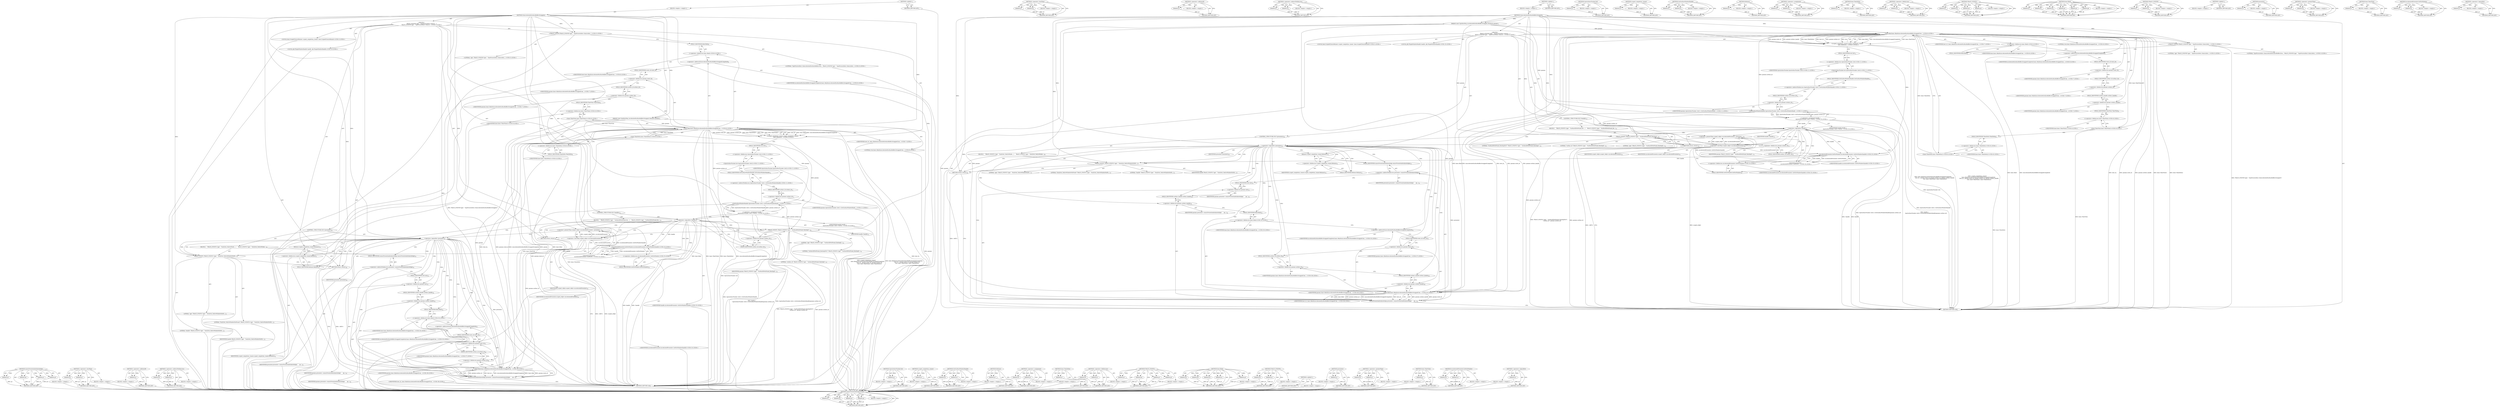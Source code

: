 digraph "&lt;operator&gt;.logicalNot" {
vulnerable_232 [label=<(METHOD,AsyncPresentAndAcknowledge)>];
vulnerable_233 [label=<(PARAM,p1)>];
vulnerable_234 [label=<(PARAM,p2)>];
vulnerable_235 [label=<(PARAM,p3)>];
vulnerable_236 [label=<(PARAM,p4)>];
vulnerable_237 [label=<(BLOCK,&lt;empty&gt;,&lt;empty&gt;)>];
vulnerable_238 [label=<(METHOD_RETURN,ANY)>];
vulnerable_214 [label=<(METHOD,&lt;operator&gt;.lessThan)>];
vulnerable_215 [label=<(PARAM,p1)>];
vulnerable_216 [label=<(PARAM,p2)>];
vulnerable_217 [label=<(BLOCK,&lt;empty&gt;,&lt;empty&gt;)>];
vulnerable_218 [label=<(METHOD_RETURN,ANY)>];
vulnerable_167 [label=<(METHOD,&lt;operator&gt;.addressOf)>];
vulnerable_168 [label=<(PARAM,p1)>];
vulnerable_169 [label=<(BLOCK,&lt;empty&gt;,&lt;empty&gt;)>];
vulnerable_170 [label=<(METHOD_RETURN,ANY)>];
vulnerable_189 [label=<(METHOD,&lt;operator&gt;.indirectFieldAccess)>];
vulnerable_190 [label=<(PARAM,p1)>];
vulnerable_191 [label=<(PARAM,p2)>];
vulnerable_192 [label=<(BLOCK,&lt;empty&gt;,&lt;empty&gt;)>];
vulnerable_193 [label=<(METHOD_RETURN,ANY)>];
vulnerable_6 [label=<(METHOD,&lt;global&gt;)<SUB>1</SUB>>];
vulnerable_7 [label=<(BLOCK,&lt;empty&gt;,&lt;empty&gt;)<SUB>1</SUB>>];
vulnerable_8 [label=<(METHOD,OnAcceleratedSurfaceBuffersSwapped)<SUB>1</SUB>>];
vulnerable_9 [label=<(PARAM,const GpuHostMsg_AcceleratedSurfaceBuffersSwapped_Params&amp; params)<SUB>2</SUB>>];
vulnerable_10 [label="<(BLOCK,{
  TRACE_EVENT0(&quot;gpu&quot;, &quot;GpuProcessHost::OnAcce...,{
  TRACE_EVENT0(&quot;gpu&quot;, &quot;GpuProcessHost::OnAcce...)<SUB>2</SUB>>"];
vulnerable_11 [label="<(TRACE_EVENT0,TRACE_EVENT0(&quot;gpu&quot;, &quot;GpuProcessHost::OnAccelera...)<SUB>3</SUB>>"];
vulnerable_12 [label="<(LITERAL,&quot;gpu&quot;,TRACE_EVENT0(&quot;gpu&quot;, &quot;GpuProcessHost::OnAccelera...)<SUB>3</SUB>>"];
vulnerable_13 [label="<(LITERAL,&quot;GpuProcessHost::OnAcceleratedSurfaceBuffersSwa...,TRACE_EVENT0(&quot;gpu&quot;, &quot;GpuProcessHost::OnAccelera...)<SUB>3</SUB>>"];
vulnerable_14 [label="<(LOCAL,base.ScopedClosureRunner scoped_completion_runner: base.ScopedClosureRunner)<SUB>5</SUB>>"];
vulnerable_15 [label="<(scoped_completion_runner,scoped_completion_runner(
       base::Bind(&amp;Ac...)<SUB>5</SUB>>"];
vulnerable_16 [label="<(base.Bind,base::Bind(&amp;AcceleratedSurfaceBuffersSwappedCom...)<SUB>6</SUB>>"];
vulnerable_17 [label="<(&lt;operator&gt;.fieldAccess,base::Bind)<SUB>6</SUB>>"];
vulnerable_18 [label="<(IDENTIFIER,base,base::Bind(&amp;AcceleratedSurfaceBuffersSwappedCom...)<SUB>6</SUB>>"];
vulnerable_19 [label=<(FIELD_IDENTIFIER,Bind,Bind)<SUB>6</SUB>>];
vulnerable_20 [label=<(&lt;operator&gt;.addressOf,&amp;AcceleratedSurfaceBuffersSwappedCompleted)<SUB>6</SUB>>];
vulnerable_21 [label="<(IDENTIFIER,AcceleratedSurfaceBuffersSwappedCompleted,base::Bind(&amp;AcceleratedSurfaceBuffersSwappedCom...)<SUB>6</SUB>>"];
vulnerable_22 [label="<(IDENTIFIER,host_id_,base::Bind(&amp;AcceleratedSurfaceBuffersSwappedCom...)<SUB>7</SUB>>"];
vulnerable_23 [label=<(&lt;operator&gt;.fieldAccess,params.route_id)<SUB>7</SUB>>];
vulnerable_24 [label="<(IDENTIFIER,params,base::Bind(&amp;AcceleratedSurfaceBuffersSwappedCom...)<SUB>7</SUB>>"];
vulnerable_25 [label=<(FIELD_IDENTIFIER,route_id,route_id)<SUB>7</SUB>>];
vulnerable_26 [label=<(&lt;operator&gt;.fieldAccess,params.surface_id)<SUB>7</SUB>>];
vulnerable_27 [label="<(IDENTIFIER,params,base::Bind(&amp;AcceleratedSurfaceBuffersSwappedCom...)<SUB>7</SUB>>"];
vulnerable_28 [label=<(FIELD_IDENTIFIER,surface_id,surface_id)<SUB>7</SUB>>];
vulnerable_29 [label="<(LITERAL,true,base::Bind(&amp;AcceleratedSurfaceBuffersSwappedCom...)<SUB>8</SUB>>"];
vulnerable_30 [label="<(base.TimeTicks,base::TimeTicks())<SUB>8</SUB>>"];
vulnerable_31 [label="<(&lt;operator&gt;.fieldAccess,base::TimeTicks)<SUB>8</SUB>>"];
vulnerable_32 [label="<(IDENTIFIER,base,base::TimeTicks())<SUB>8</SUB>>"];
vulnerable_33 [label=<(FIELD_IDENTIFIER,TimeTicks,TimeTicks)<SUB>8</SUB>>];
vulnerable_34 [label="<(base.TimeDelta,base::TimeDelta())<SUB>8</SUB>>"];
vulnerable_35 [label="<(&lt;operator&gt;.fieldAccess,base::TimeDelta)<SUB>8</SUB>>"];
vulnerable_36 [label="<(IDENTIFIER,base,base::TimeDelta())<SUB>8</SUB>>"];
vulnerable_37 [label=<(FIELD_IDENTIFIER,TimeDelta,TimeDelta)<SUB>8</SUB>>];
vulnerable_38 [label="<(LOCAL,gfx.PluginWindowHandle handle: gfx.PluginWindowHandle)<SUB>10</SUB>>"];
vulnerable_39 [label="<(&lt;operator&gt;.assignment,handle =
       GpuSurfaceTracker::Get()-&gt;GetSu...)<SUB>10</SUB>>"];
vulnerable_40 [label="<(IDENTIFIER,handle,handle =
       GpuSurfaceTracker::Get()-&gt;GetSu...)<SUB>10</SUB>>"];
vulnerable_41 [label="<(GetSurfaceWindowHandle,GpuSurfaceTracker::Get()-&gt;GetSurfaceWindowHandl...)<SUB>11</SUB>>"];
vulnerable_42 [label="<(&lt;operator&gt;.indirectFieldAccess,GpuSurfaceTracker::Get()-&gt;GetSurfaceWindowHandle)<SUB>11</SUB>>"];
vulnerable_43 [label="<(GpuSurfaceTracker.Get,GpuSurfaceTracker::Get())<SUB>11</SUB>>"];
vulnerable_44 [label="<(&lt;operator&gt;.fieldAccess,GpuSurfaceTracker::Get)<SUB>11</SUB>>"];
vulnerable_45 [label="<(IDENTIFIER,GpuSurfaceTracker,GpuSurfaceTracker::Get())<SUB>11</SUB>>"];
vulnerable_46 [label=<(FIELD_IDENTIFIER,Get,Get)<SUB>11</SUB>>];
vulnerable_47 [label=<(FIELD_IDENTIFIER,GetSurfaceWindowHandle,GetSurfaceWindowHandle)<SUB>11</SUB>>];
vulnerable_48 [label=<(&lt;operator&gt;.fieldAccess,params.surface_id)<SUB>11</SUB>>];
vulnerable_49 [label="<(IDENTIFIER,params,GpuSurfaceTracker::Get()-&gt;GetSurfaceWindowHandl...)<SUB>11</SUB>>"];
vulnerable_50 [label=<(FIELD_IDENTIFIER,surface_id,surface_id)<SUB>11</SUB>>];
vulnerable_51 [label=<(CONTROL_STRUCTURE,IF,if (!handle))<SUB>13</SUB>>];
vulnerable_52 [label=<(&lt;operator&gt;.logicalNot,!handle)<SUB>13</SUB>>];
vulnerable_53 [label=<(IDENTIFIER,handle,!handle)<SUB>13</SUB>>];
vulnerable_54 [label=<(BLOCK,{
    TRACE_EVENT1(&quot;gpu&quot;, &quot;SurfaceIDNotFound_Ro...,{
    TRACE_EVENT1(&quot;gpu&quot;, &quot;SurfaceIDNotFound_Ro...)<SUB>13</SUB>>];
vulnerable_55 [label=<(TRACE_EVENT1,TRACE_EVENT1(&quot;gpu&quot;, &quot;SurfaceIDNotFound_RoutingT...)<SUB>14</SUB>>];
vulnerable_56 [label=<(LITERAL,&quot;gpu&quot;,TRACE_EVENT1(&quot;gpu&quot;, &quot;SurfaceIDNotFound_RoutingT...)<SUB>14</SUB>>];
vulnerable_57 [label=<(LITERAL,&quot;SurfaceIDNotFound_RoutingToUI&quot;,TRACE_EVENT1(&quot;gpu&quot;, &quot;SurfaceIDNotFound_RoutingT...)<SUB>14</SUB>>];
vulnerable_58 [label=<(LITERAL,&quot;surface_id&quot;,TRACE_EVENT1(&quot;gpu&quot;, &quot;SurfaceIDNotFound_RoutingT...)<SUB>15</SUB>>];
vulnerable_59 [label=<(&lt;operator&gt;.fieldAccess,params.surface_id)<SUB>15</SUB>>];
vulnerable_60 [label=<(IDENTIFIER,params,TRACE_EVENT1(&quot;gpu&quot;, &quot;SurfaceIDNotFound_RoutingT...)<SUB>15</SUB>>];
vulnerable_61 [label=<(FIELD_IDENTIFIER,surface_id,surface_id)<SUB>15</SUB>>];
vulnerable_62 [label=<(RETURN,return;,return;)<SUB>20</SUB>>];
vulnerable_63 [label=<(&lt;operator&gt;.greaterThan,scoped_refptr&lt;AcceleratedPresenter&gt; presenter(
...)<SUB>24</SUB>>];
vulnerable_64 [label=<(&lt;operator&gt;.lessThan,scoped_refptr&lt;AcceleratedPresenter)<SUB>24</SUB>>];
vulnerable_65 [label=<(IDENTIFIER,scoped_refptr,scoped_refptr&lt;AcceleratedPresenter)<SUB>24</SUB>>];
vulnerable_66 [label=<(IDENTIFIER,AcceleratedPresenter,scoped_refptr&lt;AcceleratedPresenter)<SUB>24</SUB>>];
vulnerable_67 [label="<(presenter,presenter(
      AcceleratedPresenter::GetForWi...)<SUB>24</SUB>>"];
vulnerable_68 [label="<(AcceleratedPresenter.GetForWindow,AcceleratedPresenter::GetForWindow(handle))<SUB>25</SUB>>"];
vulnerable_69 [label="<(&lt;operator&gt;.fieldAccess,AcceleratedPresenter::GetForWindow)<SUB>25</SUB>>"];
vulnerable_70 [label="<(IDENTIFIER,AcceleratedPresenter,AcceleratedPresenter::GetForWindow(handle))<SUB>25</SUB>>"];
vulnerable_71 [label=<(FIELD_IDENTIFIER,GetForWindow,GetForWindow)<SUB>25</SUB>>];
vulnerable_72 [label="<(IDENTIFIER,handle,AcceleratedPresenter::GetForWindow(handle))<SUB>25</SUB>>"];
vulnerable_73 [label=<(CONTROL_STRUCTURE,IF,if (!presenter))<SUB>26</SUB>>];
vulnerable_74 [label=<(&lt;operator&gt;.logicalNot,!presenter)<SUB>26</SUB>>];
vulnerable_75 [label=<(IDENTIFIER,presenter,!presenter)<SUB>26</SUB>>];
vulnerable_76 [label=<(BLOCK,{
    TRACE_EVENT1(&quot;gpu&quot;, &quot;EarlyOut_NativeWindo...,{
    TRACE_EVENT1(&quot;gpu&quot;, &quot;EarlyOut_NativeWindo...)<SUB>26</SUB>>];
vulnerable_77 [label=<(TRACE_EVENT1,TRACE_EVENT1(&quot;gpu&quot;, &quot;EarlyOut_NativeWindowNotFo...)<SUB>27</SUB>>];
vulnerable_78 [label=<(LITERAL,&quot;gpu&quot;,TRACE_EVENT1(&quot;gpu&quot;, &quot;EarlyOut_NativeWindowNotFo...)<SUB>27</SUB>>];
vulnerable_79 [label=<(LITERAL,&quot;EarlyOut_NativeWindowNotFound&quot;,TRACE_EVENT1(&quot;gpu&quot;, &quot;EarlyOut_NativeWindowNotFo...)<SUB>27</SUB>>];
vulnerable_80 [label=<(LITERAL,&quot;handle&quot;,TRACE_EVENT1(&quot;gpu&quot;, &quot;EarlyOut_NativeWindowNotFo...)<SUB>27</SUB>>];
vulnerable_81 [label=<(IDENTIFIER,handle,TRACE_EVENT1(&quot;gpu&quot;, &quot;EarlyOut_NativeWindowNotFo...)<SUB>27</SUB>>];
vulnerable_82 [label=<(RETURN,return;,return;)<SUB>28</SUB>>];
vulnerable_83 [label=<(Release,scoped_completion_runner.Release())<SUB>31</SUB>>];
vulnerable_84 [label=<(&lt;operator&gt;.fieldAccess,scoped_completion_runner.Release)<SUB>31</SUB>>];
vulnerable_85 [label=<(IDENTIFIER,scoped_completion_runner,scoped_completion_runner.Release())<SUB>31</SUB>>];
vulnerable_86 [label=<(FIELD_IDENTIFIER,Release,Release)<SUB>31</SUB>>];
vulnerable_87 [label=<(AsyncPresentAndAcknowledge,presenter-&gt;AsyncPresentAndAcknowledge(
      pa...)<SUB>32</SUB>>];
vulnerable_88 [label=<(&lt;operator&gt;.indirectFieldAccess,presenter-&gt;AsyncPresentAndAcknowledge)<SUB>32</SUB>>];
vulnerable_89 [label=<(IDENTIFIER,presenter,presenter-&gt;AsyncPresentAndAcknowledge(
      pa...)<SUB>32</SUB>>];
vulnerable_90 [label=<(FIELD_IDENTIFIER,AsyncPresentAndAcknowledge,AsyncPresentAndAcknowledge)<SUB>32</SUB>>];
vulnerable_91 [label=<(&lt;operator&gt;.fieldAccess,params.size)<SUB>33</SUB>>];
vulnerable_92 [label=<(IDENTIFIER,params,presenter-&gt;AsyncPresentAndAcknowledge(
      pa...)<SUB>33</SUB>>];
vulnerable_93 [label=<(FIELD_IDENTIFIER,size,size)<SUB>33</SUB>>];
vulnerable_94 [label=<(&lt;operator&gt;.fieldAccess,params.surface_handle)<SUB>34</SUB>>];
vulnerable_95 [label=<(IDENTIFIER,params,presenter-&gt;AsyncPresentAndAcknowledge(
      pa...)<SUB>34</SUB>>];
vulnerable_96 [label=<(FIELD_IDENTIFIER,surface_handle,surface_handle)<SUB>34</SUB>>];
vulnerable_97 [label="<(base.Bind,base::Bind(&amp;AcceleratedSurfaceBuffersSwappedCom...)<SUB>35</SUB>>"];
vulnerable_98 [label="<(&lt;operator&gt;.fieldAccess,base::Bind)<SUB>35</SUB>>"];
vulnerable_99 [label="<(IDENTIFIER,base,base::Bind(&amp;AcceleratedSurfaceBuffersSwappedCom...)<SUB>35</SUB>>"];
vulnerable_100 [label=<(FIELD_IDENTIFIER,Bind,Bind)<SUB>35</SUB>>];
vulnerable_101 [label=<(&lt;operator&gt;.addressOf,&amp;AcceleratedSurfaceBuffersSwappedCompleted)<SUB>35</SUB>>];
vulnerable_102 [label="<(IDENTIFIER,AcceleratedSurfaceBuffersSwappedCompleted,base::Bind(&amp;AcceleratedSurfaceBuffersSwappedCom...)<SUB>35</SUB>>"];
vulnerable_103 [label="<(IDENTIFIER,host_id_,base::Bind(&amp;AcceleratedSurfaceBuffersSwappedCom...)<SUB>36</SUB>>"];
vulnerable_104 [label=<(&lt;operator&gt;.fieldAccess,params.route_id)<SUB>37</SUB>>];
vulnerable_105 [label="<(IDENTIFIER,params,base::Bind(&amp;AcceleratedSurfaceBuffersSwappedCom...)<SUB>37</SUB>>"];
vulnerable_106 [label=<(FIELD_IDENTIFIER,route_id,route_id)<SUB>37</SUB>>];
vulnerable_107 [label=<(&lt;operator&gt;.fieldAccess,params.surface_id)<SUB>38</SUB>>];
vulnerable_108 [label="<(IDENTIFIER,params,base::Bind(&amp;AcceleratedSurfaceBuffersSwappedCom...)<SUB>38</SUB>>"];
vulnerable_109 [label=<(FIELD_IDENTIFIER,surface_id,surface_id)<SUB>38</SUB>>];
vulnerable_110 [label=<(METHOD_RETURN,void)<SUB>1</SUB>>];
vulnerable_112 [label=<(METHOD_RETURN,ANY)<SUB>1</SUB>>];
vulnerable_194 [label=<(METHOD,GpuSurfaceTracker.Get)>];
vulnerable_195 [label=<(PARAM,p1)>];
vulnerable_196 [label=<(BLOCK,&lt;empty&gt;,&lt;empty&gt;)>];
vulnerable_197 [label=<(METHOD_RETURN,ANY)>];
vulnerable_150 [label=<(METHOD,scoped_completion_runner)>];
vulnerable_151 [label=<(PARAM,p1)>];
vulnerable_152 [label=<(BLOCK,&lt;empty&gt;,&lt;empty&gt;)>];
vulnerable_153 [label=<(METHOD_RETURN,ANY)>];
vulnerable_184 [label=<(METHOD,GetSurfaceWindowHandle)>];
vulnerable_185 [label=<(PARAM,p1)>];
vulnerable_186 [label=<(PARAM,p2)>];
vulnerable_187 [label=<(BLOCK,&lt;empty&gt;,&lt;empty&gt;)>];
vulnerable_188 [label=<(METHOD_RETURN,ANY)>];
vulnerable_228 [label=<(METHOD,Release)>];
vulnerable_229 [label=<(PARAM,p1)>];
vulnerable_230 [label=<(BLOCK,&lt;empty&gt;,&lt;empty&gt;)>];
vulnerable_231 [label=<(METHOD_RETURN,ANY)>];
vulnerable_179 [label=<(METHOD,&lt;operator&gt;.assignment)>];
vulnerable_180 [label=<(PARAM,p1)>];
vulnerable_181 [label=<(PARAM,p2)>];
vulnerable_182 [label=<(BLOCK,&lt;empty&gt;,&lt;empty&gt;)>];
vulnerable_183 [label=<(METHOD_RETURN,ANY)>];
vulnerable_175 [label=<(METHOD,base.TimeDelta)>];
vulnerable_176 [label=<(PARAM,p1)>];
vulnerable_177 [label=<(BLOCK,&lt;empty&gt;,&lt;empty&gt;)>];
vulnerable_178 [label=<(METHOD_RETURN,ANY)>];
vulnerable_162 [label=<(METHOD,&lt;operator&gt;.fieldAccess)>];
vulnerable_163 [label=<(PARAM,p1)>];
vulnerable_164 [label=<(PARAM,p2)>];
vulnerable_165 [label=<(BLOCK,&lt;empty&gt;,&lt;empty&gt;)>];
vulnerable_166 [label=<(METHOD_RETURN,ANY)>];
vulnerable_202 [label=<(METHOD,TRACE_EVENT1)>];
vulnerable_203 [label=<(PARAM,p1)>];
vulnerable_204 [label=<(PARAM,p2)>];
vulnerable_205 [label=<(PARAM,p3)>];
vulnerable_206 [label=<(PARAM,p4)>];
vulnerable_207 [label=<(BLOCK,&lt;empty&gt;,&lt;empty&gt;)>];
vulnerable_208 [label=<(METHOD_RETURN,ANY)>];
vulnerable_154 [label=<(METHOD,base.Bind)>];
vulnerable_155 [label=<(PARAM,p1)>];
vulnerable_156 [label=<(PARAM,p2)>];
vulnerable_157 [label=<(PARAM,p3)>];
vulnerable_158 [label=<(PARAM,p4)>];
vulnerable_159 [label=<(PARAM,p5)>];
vulnerable_160 [label=<(BLOCK,&lt;empty&gt;,&lt;empty&gt;)>];
vulnerable_161 [label=<(METHOD_RETURN,ANY)>];
vulnerable_145 [label=<(METHOD,TRACE_EVENT0)>];
vulnerable_146 [label=<(PARAM,p1)>];
vulnerable_147 [label=<(PARAM,p2)>];
vulnerable_148 [label=<(BLOCK,&lt;empty&gt;,&lt;empty&gt;)>];
vulnerable_149 [label=<(METHOD_RETURN,ANY)>];
vulnerable_139 [label=<(METHOD,&lt;global&gt;)<SUB>1</SUB>>];
vulnerable_140 [label=<(BLOCK,&lt;empty&gt;,&lt;empty&gt;)>];
vulnerable_141 [label=<(METHOD_RETURN,ANY)>];
vulnerable_219 [label=<(METHOD,presenter)>];
vulnerable_220 [label=<(PARAM,p1)>];
vulnerable_221 [label=<(BLOCK,&lt;empty&gt;,&lt;empty&gt;)>];
vulnerable_222 [label=<(METHOD_RETURN,ANY)>];
vulnerable_209 [label=<(METHOD,&lt;operator&gt;.greaterThan)>];
vulnerable_210 [label=<(PARAM,p1)>];
vulnerable_211 [label=<(PARAM,p2)>];
vulnerable_212 [label=<(BLOCK,&lt;empty&gt;,&lt;empty&gt;)>];
vulnerable_213 [label=<(METHOD_RETURN,ANY)>];
vulnerable_171 [label=<(METHOD,base.TimeTicks)>];
vulnerable_172 [label=<(PARAM,p1)>];
vulnerable_173 [label=<(BLOCK,&lt;empty&gt;,&lt;empty&gt;)>];
vulnerable_174 [label=<(METHOD_RETURN,ANY)>];
vulnerable_223 [label=<(METHOD,AcceleratedPresenter.GetForWindow)>];
vulnerable_224 [label=<(PARAM,p1)>];
vulnerable_225 [label=<(PARAM,p2)>];
vulnerable_226 [label=<(BLOCK,&lt;empty&gt;,&lt;empty&gt;)>];
vulnerable_227 [label=<(METHOD_RETURN,ANY)>];
vulnerable_198 [label=<(METHOD,&lt;operator&gt;.logicalNot)>];
vulnerable_199 [label=<(PARAM,p1)>];
vulnerable_200 [label=<(BLOCK,&lt;empty&gt;,&lt;empty&gt;)>];
vulnerable_201 [label=<(METHOD_RETURN,ANY)>];
fixed_239 [label=<(METHOD,AsyncPresentAndAcknowledge)>];
fixed_240 [label=<(PARAM,p1)>];
fixed_241 [label=<(PARAM,p2)>];
fixed_242 [label=<(PARAM,p3)>];
fixed_243 [label=<(PARAM,p4)>];
fixed_244 [label=<(BLOCK,&lt;empty&gt;,&lt;empty&gt;)>];
fixed_245 [label=<(METHOD_RETURN,ANY)>];
fixed_221 [label=<(METHOD,&lt;operator&gt;.lessThan)>];
fixed_222 [label=<(PARAM,p1)>];
fixed_223 [label=<(PARAM,p2)>];
fixed_224 [label=<(BLOCK,&lt;empty&gt;,&lt;empty&gt;)>];
fixed_225 [label=<(METHOD_RETURN,ANY)>];
fixed_174 [label=<(METHOD,&lt;operator&gt;.addressOf)>];
fixed_175 [label=<(PARAM,p1)>];
fixed_176 [label=<(BLOCK,&lt;empty&gt;,&lt;empty&gt;)>];
fixed_177 [label=<(METHOD_RETURN,ANY)>];
fixed_196 [label=<(METHOD,&lt;operator&gt;.indirectFieldAccess)>];
fixed_197 [label=<(PARAM,p1)>];
fixed_198 [label=<(PARAM,p2)>];
fixed_199 [label=<(BLOCK,&lt;empty&gt;,&lt;empty&gt;)>];
fixed_200 [label=<(METHOD_RETURN,ANY)>];
fixed_6 [label=<(METHOD,&lt;global&gt;)<SUB>1</SUB>>];
fixed_7 [label=<(BLOCK,&lt;empty&gt;,&lt;empty&gt;)<SUB>1</SUB>>];
fixed_8 [label=<(METHOD,OnAcceleratedSurfaceBuffersSwapped)<SUB>1</SUB>>];
fixed_9 [label=<(PARAM,const GpuHostMsg_AcceleratedSurfaceBuffersSwapped_Params&amp; params)<SUB>2</SUB>>];
fixed_10 [label="<(BLOCK,{
  TRACE_EVENT0(&quot;gpu&quot;, &quot;GpuProcessHost::OnAcce...,{
  TRACE_EVENT0(&quot;gpu&quot;, &quot;GpuProcessHost::OnAcce...)<SUB>2</SUB>>"];
fixed_11 [label="<(TRACE_EVENT0,TRACE_EVENT0(&quot;gpu&quot;, &quot;GpuProcessHost::OnAccelera...)<SUB>3</SUB>>"];
fixed_12 [label="<(LITERAL,&quot;gpu&quot;,TRACE_EVENT0(&quot;gpu&quot;, &quot;GpuProcessHost::OnAccelera...)<SUB>3</SUB>>"];
fixed_13 [label="<(LITERAL,&quot;GpuProcessHost::OnAcceleratedSurfaceBuffersSwa...,TRACE_EVENT0(&quot;gpu&quot;, &quot;GpuProcessHost::OnAccelera...)<SUB>3</SUB>>"];
fixed_14 [label="<(LOCAL,base.ScopedClosureRunner scoped_completion_runner: base.ScopedClosureRunner)<SUB>5</SUB>>"];
fixed_15 [label="<(scoped_completion_runner,scoped_completion_runner(
       base::Bind(&amp;Ac...)<SUB>5</SUB>>"];
fixed_16 [label="<(base.Bind,base::Bind(&amp;AcceleratedSurfaceBuffersSwappedCom...)<SUB>6</SUB>>"];
fixed_17 [label="<(&lt;operator&gt;.fieldAccess,base::Bind)<SUB>6</SUB>>"];
fixed_18 [label="<(IDENTIFIER,base,base::Bind(&amp;AcceleratedSurfaceBuffersSwappedCom...)<SUB>6</SUB>>"];
fixed_19 [label=<(FIELD_IDENTIFIER,Bind,Bind)<SUB>6</SUB>>];
fixed_20 [label=<(&lt;operator&gt;.addressOf,&amp;AcceleratedSurfaceBuffersSwappedCompleted)<SUB>6</SUB>>];
fixed_21 [label="<(IDENTIFIER,AcceleratedSurfaceBuffersSwappedCompleted,base::Bind(&amp;AcceleratedSurfaceBuffersSwappedCom...)<SUB>6</SUB>>"];
fixed_22 [label="<(IDENTIFIER,host_id_,base::Bind(&amp;AcceleratedSurfaceBuffersSwappedCom...)<SUB>7</SUB>>"];
fixed_23 [label=<(&lt;operator&gt;.fieldAccess,params.route_id)<SUB>7</SUB>>];
fixed_24 [label="<(IDENTIFIER,params,base::Bind(&amp;AcceleratedSurfaceBuffersSwappedCom...)<SUB>7</SUB>>"];
fixed_25 [label=<(FIELD_IDENTIFIER,route_id,route_id)<SUB>7</SUB>>];
fixed_26 [label=<(&lt;operator&gt;.fieldAccess,params.surface_id)<SUB>7</SUB>>];
fixed_27 [label="<(IDENTIFIER,params,base::Bind(&amp;AcceleratedSurfaceBuffersSwappedCom...)<SUB>7</SUB>>"];
fixed_28 [label=<(FIELD_IDENTIFIER,surface_id,surface_id)<SUB>7</SUB>>];
fixed_29 [label=<(&lt;operator&gt;.fieldAccess,params.surface_handle)<SUB>7</SUB>>];
fixed_30 [label="<(IDENTIFIER,params,base::Bind(&amp;AcceleratedSurfaceBuffersSwappedCom...)<SUB>7</SUB>>"];
fixed_31 [label=<(FIELD_IDENTIFIER,surface_handle,surface_handle)<SUB>7</SUB>>];
fixed_32 [label="<(LITERAL,true,base::Bind(&amp;AcceleratedSurfaceBuffersSwappedCom...)<SUB>8</SUB>>"];
fixed_33 [label="<(base.TimeTicks,base::TimeTicks())<SUB>8</SUB>>"];
fixed_34 [label="<(&lt;operator&gt;.fieldAccess,base::TimeTicks)<SUB>8</SUB>>"];
fixed_35 [label="<(IDENTIFIER,base,base::TimeTicks())<SUB>8</SUB>>"];
fixed_36 [label=<(FIELD_IDENTIFIER,TimeTicks,TimeTicks)<SUB>8</SUB>>];
fixed_37 [label="<(base.TimeDelta,base::TimeDelta())<SUB>8</SUB>>"];
fixed_38 [label="<(&lt;operator&gt;.fieldAccess,base::TimeDelta)<SUB>8</SUB>>"];
fixed_39 [label="<(IDENTIFIER,base,base::TimeDelta())<SUB>8</SUB>>"];
fixed_40 [label=<(FIELD_IDENTIFIER,TimeDelta,TimeDelta)<SUB>8</SUB>>];
fixed_41 [label="<(LOCAL,gfx.PluginWindowHandle handle: gfx.PluginWindowHandle)<SUB>10</SUB>>"];
fixed_42 [label="<(&lt;operator&gt;.assignment,handle =
       GpuSurfaceTracker::Get()-&gt;GetSu...)<SUB>10</SUB>>"];
fixed_43 [label="<(IDENTIFIER,handle,handle =
       GpuSurfaceTracker::Get()-&gt;GetSu...)<SUB>10</SUB>>"];
fixed_44 [label="<(GetSurfaceWindowHandle,GpuSurfaceTracker::Get()-&gt;GetSurfaceWindowHandl...)<SUB>11</SUB>>"];
fixed_45 [label="<(&lt;operator&gt;.indirectFieldAccess,GpuSurfaceTracker::Get()-&gt;GetSurfaceWindowHandle)<SUB>11</SUB>>"];
fixed_46 [label="<(GpuSurfaceTracker.Get,GpuSurfaceTracker::Get())<SUB>11</SUB>>"];
fixed_47 [label="<(&lt;operator&gt;.fieldAccess,GpuSurfaceTracker::Get)<SUB>11</SUB>>"];
fixed_48 [label="<(IDENTIFIER,GpuSurfaceTracker,GpuSurfaceTracker::Get())<SUB>11</SUB>>"];
fixed_49 [label=<(FIELD_IDENTIFIER,Get,Get)<SUB>11</SUB>>];
fixed_50 [label=<(FIELD_IDENTIFIER,GetSurfaceWindowHandle,GetSurfaceWindowHandle)<SUB>11</SUB>>];
fixed_51 [label=<(&lt;operator&gt;.fieldAccess,params.surface_id)<SUB>11</SUB>>];
fixed_52 [label="<(IDENTIFIER,params,GpuSurfaceTracker::Get()-&gt;GetSurfaceWindowHandl...)<SUB>11</SUB>>"];
fixed_53 [label=<(FIELD_IDENTIFIER,surface_id,surface_id)<SUB>11</SUB>>];
fixed_54 [label=<(CONTROL_STRUCTURE,IF,if (!handle))<SUB>13</SUB>>];
fixed_55 [label=<(&lt;operator&gt;.logicalNot,!handle)<SUB>13</SUB>>];
fixed_56 [label=<(IDENTIFIER,handle,!handle)<SUB>13</SUB>>];
fixed_57 [label=<(BLOCK,{
    TRACE_EVENT1(&quot;gpu&quot;, &quot;SurfaceIDNotFound_Ro...,{
    TRACE_EVENT1(&quot;gpu&quot;, &quot;SurfaceIDNotFound_Ro...)<SUB>13</SUB>>];
fixed_58 [label=<(TRACE_EVENT1,TRACE_EVENT1(&quot;gpu&quot;, &quot;SurfaceIDNotFound_RoutingT...)<SUB>14</SUB>>];
fixed_59 [label=<(LITERAL,&quot;gpu&quot;,TRACE_EVENT1(&quot;gpu&quot;, &quot;SurfaceIDNotFound_RoutingT...)<SUB>14</SUB>>];
fixed_60 [label=<(LITERAL,&quot;SurfaceIDNotFound_RoutingToUI&quot;,TRACE_EVENT1(&quot;gpu&quot;, &quot;SurfaceIDNotFound_RoutingT...)<SUB>14</SUB>>];
fixed_61 [label=<(LITERAL,&quot;surface_id&quot;,TRACE_EVENT1(&quot;gpu&quot;, &quot;SurfaceIDNotFound_RoutingT...)<SUB>15</SUB>>];
fixed_62 [label=<(&lt;operator&gt;.fieldAccess,params.surface_id)<SUB>15</SUB>>];
fixed_63 [label=<(IDENTIFIER,params,TRACE_EVENT1(&quot;gpu&quot;, &quot;SurfaceIDNotFound_RoutingT...)<SUB>15</SUB>>];
fixed_64 [label=<(FIELD_IDENTIFIER,surface_id,surface_id)<SUB>15</SUB>>];
fixed_65 [label=<(RETURN,return;,return;)<SUB>20</SUB>>];
fixed_66 [label=<(&lt;operator&gt;.greaterThan,scoped_refptr&lt;AcceleratedPresenter&gt; presenter(
...)<SUB>24</SUB>>];
fixed_67 [label=<(&lt;operator&gt;.lessThan,scoped_refptr&lt;AcceleratedPresenter)<SUB>24</SUB>>];
fixed_68 [label=<(IDENTIFIER,scoped_refptr,scoped_refptr&lt;AcceleratedPresenter)<SUB>24</SUB>>];
fixed_69 [label=<(IDENTIFIER,AcceleratedPresenter,scoped_refptr&lt;AcceleratedPresenter)<SUB>24</SUB>>];
fixed_70 [label="<(presenter,presenter(
      AcceleratedPresenter::GetForWi...)<SUB>24</SUB>>"];
fixed_71 [label="<(AcceleratedPresenter.GetForWindow,AcceleratedPresenter::GetForWindow(handle))<SUB>25</SUB>>"];
fixed_72 [label="<(&lt;operator&gt;.fieldAccess,AcceleratedPresenter::GetForWindow)<SUB>25</SUB>>"];
fixed_73 [label="<(IDENTIFIER,AcceleratedPresenter,AcceleratedPresenter::GetForWindow(handle))<SUB>25</SUB>>"];
fixed_74 [label=<(FIELD_IDENTIFIER,GetForWindow,GetForWindow)<SUB>25</SUB>>];
fixed_75 [label="<(IDENTIFIER,handle,AcceleratedPresenter::GetForWindow(handle))<SUB>25</SUB>>"];
fixed_76 [label=<(CONTROL_STRUCTURE,IF,if (!presenter))<SUB>26</SUB>>];
fixed_77 [label=<(&lt;operator&gt;.logicalNot,!presenter)<SUB>26</SUB>>];
fixed_78 [label=<(IDENTIFIER,presenter,!presenter)<SUB>26</SUB>>];
fixed_79 [label=<(BLOCK,{
    TRACE_EVENT1(&quot;gpu&quot;, &quot;EarlyOut_NativeWindo...,{
    TRACE_EVENT1(&quot;gpu&quot;, &quot;EarlyOut_NativeWindo...)<SUB>26</SUB>>];
fixed_80 [label=<(TRACE_EVENT1,TRACE_EVENT1(&quot;gpu&quot;, &quot;EarlyOut_NativeWindowNotFo...)<SUB>27</SUB>>];
fixed_81 [label=<(LITERAL,&quot;gpu&quot;,TRACE_EVENT1(&quot;gpu&quot;, &quot;EarlyOut_NativeWindowNotFo...)<SUB>27</SUB>>];
fixed_82 [label=<(LITERAL,&quot;EarlyOut_NativeWindowNotFound&quot;,TRACE_EVENT1(&quot;gpu&quot;, &quot;EarlyOut_NativeWindowNotFo...)<SUB>27</SUB>>];
fixed_83 [label=<(LITERAL,&quot;handle&quot;,TRACE_EVENT1(&quot;gpu&quot;, &quot;EarlyOut_NativeWindowNotFo...)<SUB>27</SUB>>];
fixed_84 [label=<(IDENTIFIER,handle,TRACE_EVENT1(&quot;gpu&quot;, &quot;EarlyOut_NativeWindowNotFo...)<SUB>27</SUB>>];
fixed_85 [label=<(RETURN,return;,return;)<SUB>28</SUB>>];
fixed_86 [label=<(Release,scoped_completion_runner.Release())<SUB>31</SUB>>];
fixed_87 [label=<(&lt;operator&gt;.fieldAccess,scoped_completion_runner.Release)<SUB>31</SUB>>];
fixed_88 [label=<(IDENTIFIER,scoped_completion_runner,scoped_completion_runner.Release())<SUB>31</SUB>>];
fixed_89 [label=<(FIELD_IDENTIFIER,Release,Release)<SUB>31</SUB>>];
fixed_90 [label=<(AsyncPresentAndAcknowledge,presenter-&gt;AsyncPresentAndAcknowledge(
      pa...)<SUB>32</SUB>>];
fixed_91 [label=<(&lt;operator&gt;.indirectFieldAccess,presenter-&gt;AsyncPresentAndAcknowledge)<SUB>32</SUB>>];
fixed_92 [label=<(IDENTIFIER,presenter,presenter-&gt;AsyncPresentAndAcknowledge(
      pa...)<SUB>32</SUB>>];
fixed_93 [label=<(FIELD_IDENTIFIER,AsyncPresentAndAcknowledge,AsyncPresentAndAcknowledge)<SUB>32</SUB>>];
fixed_94 [label=<(&lt;operator&gt;.fieldAccess,params.size)<SUB>33</SUB>>];
fixed_95 [label=<(IDENTIFIER,params,presenter-&gt;AsyncPresentAndAcknowledge(
      pa...)<SUB>33</SUB>>];
fixed_96 [label=<(FIELD_IDENTIFIER,size,size)<SUB>33</SUB>>];
fixed_97 [label=<(&lt;operator&gt;.fieldAccess,params.surface_handle)<SUB>34</SUB>>];
fixed_98 [label=<(IDENTIFIER,params,presenter-&gt;AsyncPresentAndAcknowledge(
      pa...)<SUB>34</SUB>>];
fixed_99 [label=<(FIELD_IDENTIFIER,surface_handle,surface_handle)<SUB>34</SUB>>];
fixed_100 [label="<(base.Bind,base::Bind(&amp;AcceleratedSurfaceBuffersSwappedCom...)<SUB>35</SUB>>"];
fixed_101 [label="<(&lt;operator&gt;.fieldAccess,base::Bind)<SUB>35</SUB>>"];
fixed_102 [label="<(IDENTIFIER,base,base::Bind(&amp;AcceleratedSurfaceBuffersSwappedCom...)<SUB>35</SUB>>"];
fixed_103 [label=<(FIELD_IDENTIFIER,Bind,Bind)<SUB>35</SUB>>];
fixed_104 [label=<(&lt;operator&gt;.addressOf,&amp;AcceleratedSurfaceBuffersSwappedCompleted)<SUB>35</SUB>>];
fixed_105 [label="<(IDENTIFIER,AcceleratedSurfaceBuffersSwappedCompleted,base::Bind(&amp;AcceleratedSurfaceBuffersSwappedCom...)<SUB>35</SUB>>"];
fixed_106 [label="<(IDENTIFIER,host_id_,base::Bind(&amp;AcceleratedSurfaceBuffersSwappedCom...)<SUB>36</SUB>>"];
fixed_107 [label=<(&lt;operator&gt;.fieldAccess,params.route_id)<SUB>37</SUB>>];
fixed_108 [label="<(IDENTIFIER,params,base::Bind(&amp;AcceleratedSurfaceBuffersSwappedCom...)<SUB>37</SUB>>"];
fixed_109 [label=<(FIELD_IDENTIFIER,route_id,route_id)<SUB>37</SUB>>];
fixed_110 [label=<(&lt;operator&gt;.fieldAccess,params.surface_id)<SUB>38</SUB>>];
fixed_111 [label="<(IDENTIFIER,params,base::Bind(&amp;AcceleratedSurfaceBuffersSwappedCom...)<SUB>38</SUB>>"];
fixed_112 [label=<(FIELD_IDENTIFIER,surface_id,surface_id)<SUB>38</SUB>>];
fixed_113 [label=<(&lt;operator&gt;.fieldAccess,params.surface_handle)<SUB>39</SUB>>];
fixed_114 [label="<(IDENTIFIER,params,base::Bind(&amp;AcceleratedSurfaceBuffersSwappedCom...)<SUB>39</SUB>>"];
fixed_115 [label=<(FIELD_IDENTIFIER,surface_handle,surface_handle)<SUB>39</SUB>>];
fixed_116 [label=<(METHOD_RETURN,void)<SUB>1</SUB>>];
fixed_118 [label=<(METHOD_RETURN,ANY)<SUB>1</SUB>>];
fixed_201 [label=<(METHOD,GpuSurfaceTracker.Get)>];
fixed_202 [label=<(PARAM,p1)>];
fixed_203 [label=<(BLOCK,&lt;empty&gt;,&lt;empty&gt;)>];
fixed_204 [label=<(METHOD_RETURN,ANY)>];
fixed_156 [label=<(METHOD,scoped_completion_runner)>];
fixed_157 [label=<(PARAM,p1)>];
fixed_158 [label=<(BLOCK,&lt;empty&gt;,&lt;empty&gt;)>];
fixed_159 [label=<(METHOD_RETURN,ANY)>];
fixed_191 [label=<(METHOD,GetSurfaceWindowHandle)>];
fixed_192 [label=<(PARAM,p1)>];
fixed_193 [label=<(PARAM,p2)>];
fixed_194 [label=<(BLOCK,&lt;empty&gt;,&lt;empty&gt;)>];
fixed_195 [label=<(METHOD_RETURN,ANY)>];
fixed_235 [label=<(METHOD,Release)>];
fixed_236 [label=<(PARAM,p1)>];
fixed_237 [label=<(BLOCK,&lt;empty&gt;,&lt;empty&gt;)>];
fixed_238 [label=<(METHOD_RETURN,ANY)>];
fixed_186 [label=<(METHOD,&lt;operator&gt;.assignment)>];
fixed_187 [label=<(PARAM,p1)>];
fixed_188 [label=<(PARAM,p2)>];
fixed_189 [label=<(BLOCK,&lt;empty&gt;,&lt;empty&gt;)>];
fixed_190 [label=<(METHOD_RETURN,ANY)>];
fixed_182 [label=<(METHOD,base.TimeDelta)>];
fixed_183 [label=<(PARAM,p1)>];
fixed_184 [label=<(BLOCK,&lt;empty&gt;,&lt;empty&gt;)>];
fixed_185 [label=<(METHOD_RETURN,ANY)>];
fixed_169 [label=<(METHOD,&lt;operator&gt;.fieldAccess)>];
fixed_170 [label=<(PARAM,p1)>];
fixed_171 [label=<(PARAM,p2)>];
fixed_172 [label=<(BLOCK,&lt;empty&gt;,&lt;empty&gt;)>];
fixed_173 [label=<(METHOD_RETURN,ANY)>];
fixed_209 [label=<(METHOD,TRACE_EVENT1)>];
fixed_210 [label=<(PARAM,p1)>];
fixed_211 [label=<(PARAM,p2)>];
fixed_212 [label=<(PARAM,p3)>];
fixed_213 [label=<(PARAM,p4)>];
fixed_214 [label=<(BLOCK,&lt;empty&gt;,&lt;empty&gt;)>];
fixed_215 [label=<(METHOD_RETURN,ANY)>];
fixed_160 [label=<(METHOD,base.Bind)>];
fixed_161 [label=<(PARAM,p1)>];
fixed_162 [label=<(PARAM,p2)>];
fixed_163 [label=<(PARAM,p3)>];
fixed_164 [label=<(PARAM,p4)>];
fixed_165 [label=<(PARAM,p5)>];
fixed_166 [label=<(PARAM,p6)>];
fixed_167 [label=<(BLOCK,&lt;empty&gt;,&lt;empty&gt;)>];
fixed_168 [label=<(METHOD_RETURN,ANY)>];
fixed_151 [label=<(METHOD,TRACE_EVENT0)>];
fixed_152 [label=<(PARAM,p1)>];
fixed_153 [label=<(PARAM,p2)>];
fixed_154 [label=<(BLOCK,&lt;empty&gt;,&lt;empty&gt;)>];
fixed_155 [label=<(METHOD_RETURN,ANY)>];
fixed_145 [label=<(METHOD,&lt;global&gt;)<SUB>1</SUB>>];
fixed_146 [label=<(BLOCK,&lt;empty&gt;,&lt;empty&gt;)>];
fixed_147 [label=<(METHOD_RETURN,ANY)>];
fixed_226 [label=<(METHOD,presenter)>];
fixed_227 [label=<(PARAM,p1)>];
fixed_228 [label=<(BLOCK,&lt;empty&gt;,&lt;empty&gt;)>];
fixed_229 [label=<(METHOD_RETURN,ANY)>];
fixed_216 [label=<(METHOD,&lt;operator&gt;.greaterThan)>];
fixed_217 [label=<(PARAM,p1)>];
fixed_218 [label=<(PARAM,p2)>];
fixed_219 [label=<(BLOCK,&lt;empty&gt;,&lt;empty&gt;)>];
fixed_220 [label=<(METHOD_RETURN,ANY)>];
fixed_178 [label=<(METHOD,base.TimeTicks)>];
fixed_179 [label=<(PARAM,p1)>];
fixed_180 [label=<(BLOCK,&lt;empty&gt;,&lt;empty&gt;)>];
fixed_181 [label=<(METHOD_RETURN,ANY)>];
fixed_230 [label=<(METHOD,AcceleratedPresenter.GetForWindow)>];
fixed_231 [label=<(PARAM,p1)>];
fixed_232 [label=<(PARAM,p2)>];
fixed_233 [label=<(BLOCK,&lt;empty&gt;,&lt;empty&gt;)>];
fixed_234 [label=<(METHOD_RETURN,ANY)>];
fixed_205 [label=<(METHOD,&lt;operator&gt;.logicalNot)>];
fixed_206 [label=<(PARAM,p1)>];
fixed_207 [label=<(BLOCK,&lt;empty&gt;,&lt;empty&gt;)>];
fixed_208 [label=<(METHOD_RETURN,ANY)>];
vulnerable_232 -> vulnerable_233  [key=0, label="AST: "];
vulnerable_232 -> vulnerable_233  [key=1, label="DDG: "];
vulnerable_232 -> vulnerable_237  [key=0, label="AST: "];
vulnerable_232 -> vulnerable_234  [key=0, label="AST: "];
vulnerable_232 -> vulnerable_234  [key=1, label="DDG: "];
vulnerable_232 -> vulnerable_238  [key=0, label="AST: "];
vulnerable_232 -> vulnerable_238  [key=1, label="CFG: "];
vulnerable_232 -> vulnerable_235  [key=0, label="AST: "];
vulnerable_232 -> vulnerable_235  [key=1, label="DDG: "];
vulnerable_232 -> vulnerable_236  [key=0, label="AST: "];
vulnerable_232 -> vulnerable_236  [key=1, label="DDG: "];
vulnerable_233 -> vulnerable_238  [key=0, label="DDG: p1"];
vulnerable_234 -> vulnerable_238  [key=0, label="DDG: p2"];
vulnerable_235 -> vulnerable_238  [key=0, label="DDG: p3"];
vulnerable_236 -> vulnerable_238  [key=0, label="DDG: p4"];
vulnerable_237 -> fixed_239  [key=0];
vulnerable_238 -> fixed_239  [key=0];
vulnerable_214 -> vulnerable_215  [key=0, label="AST: "];
vulnerable_214 -> vulnerable_215  [key=1, label="DDG: "];
vulnerable_214 -> vulnerable_217  [key=0, label="AST: "];
vulnerable_214 -> vulnerable_216  [key=0, label="AST: "];
vulnerable_214 -> vulnerable_216  [key=1, label="DDG: "];
vulnerable_214 -> vulnerable_218  [key=0, label="AST: "];
vulnerable_214 -> vulnerable_218  [key=1, label="CFG: "];
vulnerable_215 -> vulnerable_218  [key=0, label="DDG: p1"];
vulnerable_216 -> vulnerable_218  [key=0, label="DDG: p2"];
vulnerable_217 -> fixed_239  [key=0];
vulnerable_218 -> fixed_239  [key=0];
vulnerable_167 -> vulnerable_168  [key=0, label="AST: "];
vulnerable_167 -> vulnerable_168  [key=1, label="DDG: "];
vulnerable_167 -> vulnerable_169  [key=0, label="AST: "];
vulnerable_167 -> vulnerable_170  [key=0, label="AST: "];
vulnerable_167 -> vulnerable_170  [key=1, label="CFG: "];
vulnerable_168 -> vulnerable_170  [key=0, label="DDG: p1"];
vulnerable_169 -> fixed_239  [key=0];
vulnerable_170 -> fixed_239  [key=0];
vulnerable_189 -> vulnerable_190  [key=0, label="AST: "];
vulnerable_189 -> vulnerable_190  [key=1, label="DDG: "];
vulnerable_189 -> vulnerable_192  [key=0, label="AST: "];
vulnerable_189 -> vulnerable_191  [key=0, label="AST: "];
vulnerable_189 -> vulnerable_191  [key=1, label="DDG: "];
vulnerable_189 -> vulnerable_193  [key=0, label="AST: "];
vulnerable_189 -> vulnerable_193  [key=1, label="CFG: "];
vulnerable_190 -> vulnerable_193  [key=0, label="DDG: p1"];
vulnerable_191 -> vulnerable_193  [key=0, label="DDG: p2"];
vulnerable_192 -> fixed_239  [key=0];
vulnerable_193 -> fixed_239  [key=0];
vulnerable_6 -> vulnerable_7  [key=0, label="AST: "];
vulnerable_6 -> vulnerable_112  [key=0, label="AST: "];
vulnerable_6 -> vulnerable_112  [key=1, label="CFG: "];
vulnerable_7 -> vulnerable_8  [key=0, label="AST: "];
vulnerable_8 -> vulnerable_9  [key=0, label="AST: "];
vulnerable_8 -> vulnerable_9  [key=1, label="DDG: "];
vulnerable_8 -> vulnerable_10  [key=0, label="AST: "];
vulnerable_8 -> vulnerable_110  [key=0, label="AST: "];
vulnerable_8 -> vulnerable_11  [key=0, label="CFG: "];
vulnerable_8 -> vulnerable_11  [key=1, label="DDG: "];
vulnerable_8 -> vulnerable_16  [key=0, label="DDG: "];
vulnerable_8 -> vulnerable_52  [key=0, label="DDG: "];
vulnerable_8 -> vulnerable_62  [key=0, label="DDG: "];
vulnerable_8 -> vulnerable_64  [key=0, label="DDG: "];
vulnerable_8 -> vulnerable_74  [key=0, label="DDG: "];
vulnerable_8 -> vulnerable_82  [key=0, label="DDG: "];
vulnerable_8 -> vulnerable_97  [key=0, label="DDG: "];
vulnerable_8 -> vulnerable_55  [key=0, label="DDG: "];
vulnerable_8 -> vulnerable_68  [key=0, label="DDG: "];
vulnerable_8 -> vulnerable_77  [key=0, label="DDG: "];
vulnerable_9 -> vulnerable_110  [key=0, label="DDG: params"];
vulnerable_9 -> vulnerable_87  [key=0, label="DDG: params"];
vulnerable_9 -> vulnerable_16  [key=0, label="DDG: params"];
vulnerable_9 -> vulnerable_41  [key=0, label="DDG: params"];
vulnerable_9 -> vulnerable_97  [key=0, label="DDG: params"];
vulnerable_9 -> vulnerable_55  [key=0, label="DDG: params"];
vulnerable_10 -> vulnerable_11  [key=0, label="AST: "];
vulnerable_10 -> vulnerable_14  [key=0, label="AST: "];
vulnerable_10 -> vulnerable_15  [key=0, label="AST: "];
vulnerable_10 -> vulnerable_38  [key=0, label="AST: "];
vulnerable_10 -> vulnerable_39  [key=0, label="AST: "];
vulnerable_10 -> vulnerable_51  [key=0, label="AST: "];
vulnerable_10 -> vulnerable_63  [key=0, label="AST: "];
vulnerable_10 -> vulnerable_73  [key=0, label="AST: "];
vulnerable_10 -> vulnerable_83  [key=0, label="AST: "];
vulnerable_10 -> vulnerable_87  [key=0, label="AST: "];
vulnerable_11 -> vulnerable_12  [key=0, label="AST: "];
vulnerable_11 -> vulnerable_13  [key=0, label="AST: "];
vulnerable_11 -> vulnerable_19  [key=0, label="CFG: "];
vulnerable_11 -> vulnerable_110  [key=0, label="DDG: TRACE_EVENT0(&quot;gpu&quot;, &quot;GpuProcessHost::OnAcceleratedSurfaceBuffersSwapped&quot;)"];
vulnerable_12 -> fixed_239  [key=0];
vulnerable_13 -> fixed_239  [key=0];
vulnerable_14 -> fixed_239  [key=0];
vulnerable_15 -> vulnerable_16  [key=0, label="AST: "];
vulnerable_15 -> vulnerable_46  [key=0, label="CFG: "];
vulnerable_15 -> vulnerable_110  [key=0, label="DDG: base::Bind(&amp;AcceleratedSurfaceBuffersSwappedCompleted,
                 host_id_, params.route_id, params.surface_id,
                 true, base::TimeTicks(), base::TimeDelta())"];
vulnerable_15 -> vulnerable_110  [key=1, label="DDG: scoped_completion_runner(
       base::Bind(&amp;AcceleratedSurfaceBuffersSwappedCompleted,
                 host_id_, params.route_id, params.surface_id,
                 true, base::TimeTicks(), base::TimeDelta()))"];
vulnerable_16 -> vulnerable_17  [key=0, label="AST: "];
vulnerable_16 -> vulnerable_20  [key=0, label="AST: "];
vulnerable_16 -> vulnerable_22  [key=0, label="AST: "];
vulnerable_16 -> vulnerable_23  [key=0, label="AST: "];
vulnerable_16 -> vulnerable_26  [key=0, label="AST: "];
vulnerable_16 -> vulnerable_29  [key=0, label="AST: "];
vulnerable_16 -> vulnerable_30  [key=0, label="AST: "];
vulnerable_16 -> vulnerable_34  [key=0, label="AST: "];
vulnerable_16 -> vulnerable_15  [key=0, label="CFG: "];
vulnerable_16 -> vulnerable_15  [key=1, label="DDG: host_id_"];
vulnerable_16 -> vulnerable_15  [key=2, label="DDG: base::Bind"];
vulnerable_16 -> vulnerable_15  [key=3, label="DDG: &amp;AcceleratedSurfaceBuffersSwappedCompleted"];
vulnerable_16 -> vulnerable_15  [key=4, label="DDG: params.route_id"];
vulnerable_16 -> vulnerable_15  [key=5, label="DDG: params.surface_id"];
vulnerable_16 -> vulnerable_15  [key=6, label="DDG: base::TimeDelta()"];
vulnerable_16 -> vulnerable_15  [key=7, label="DDG: true"];
vulnerable_16 -> vulnerable_15  [key=8, label="DDG: base::TimeTicks()"];
vulnerable_16 -> vulnerable_110  [key=0, label="DDG: base::Bind"];
vulnerable_16 -> vulnerable_110  [key=1, label="DDG: &amp;AcceleratedSurfaceBuffersSwappedCompleted"];
vulnerable_16 -> vulnerable_110  [key=2, label="DDG: host_id_"];
vulnerable_16 -> vulnerable_110  [key=3, label="DDG: params.route_id"];
vulnerable_16 -> vulnerable_110  [key=4, label="DDG: base::TimeTicks()"];
vulnerable_16 -> vulnerable_110  [key=5, label="DDG: base::TimeDelta()"];
vulnerable_16 -> vulnerable_41  [key=0, label="DDG: params.surface_id"];
vulnerable_16 -> vulnerable_97  [key=0, label="DDG: base::Bind"];
vulnerable_16 -> vulnerable_97  [key=1, label="DDG: &amp;AcceleratedSurfaceBuffersSwappedCompleted"];
vulnerable_16 -> vulnerable_97  [key=2, label="DDG: host_id_"];
vulnerable_16 -> vulnerable_97  [key=3, label="DDG: params.route_id"];
vulnerable_17 -> vulnerable_18  [key=0, label="AST: "];
vulnerable_17 -> vulnerable_19  [key=0, label="AST: "];
vulnerable_17 -> vulnerable_20  [key=0, label="CFG: "];
vulnerable_18 -> fixed_239  [key=0];
vulnerable_19 -> vulnerable_17  [key=0, label="CFG: "];
vulnerable_20 -> vulnerable_21  [key=0, label="AST: "];
vulnerable_20 -> vulnerable_25  [key=0, label="CFG: "];
vulnerable_21 -> fixed_239  [key=0];
vulnerable_22 -> fixed_239  [key=0];
vulnerable_23 -> vulnerable_24  [key=0, label="AST: "];
vulnerable_23 -> vulnerable_25  [key=0, label="AST: "];
vulnerable_23 -> vulnerable_28  [key=0, label="CFG: "];
vulnerable_24 -> fixed_239  [key=0];
vulnerable_25 -> vulnerable_23  [key=0, label="CFG: "];
vulnerable_26 -> vulnerable_27  [key=0, label="AST: "];
vulnerable_26 -> vulnerable_28  [key=0, label="AST: "];
vulnerable_26 -> vulnerable_33  [key=0, label="CFG: "];
vulnerable_27 -> fixed_239  [key=0];
vulnerable_28 -> vulnerable_26  [key=0, label="CFG: "];
vulnerable_29 -> fixed_239  [key=0];
vulnerable_30 -> vulnerable_31  [key=0, label="AST: "];
vulnerable_30 -> vulnerable_37  [key=0, label="CFG: "];
vulnerable_30 -> vulnerable_110  [key=0, label="DDG: base::TimeTicks"];
vulnerable_30 -> vulnerable_16  [key=0, label="DDG: base::TimeTicks"];
vulnerable_31 -> vulnerable_32  [key=0, label="AST: "];
vulnerable_31 -> vulnerable_33  [key=0, label="AST: "];
vulnerable_31 -> vulnerable_30  [key=0, label="CFG: "];
vulnerable_32 -> fixed_239  [key=0];
vulnerable_33 -> vulnerable_31  [key=0, label="CFG: "];
vulnerable_34 -> vulnerable_35  [key=0, label="AST: "];
vulnerable_34 -> vulnerable_16  [key=0, label="CFG: "];
vulnerable_34 -> vulnerable_16  [key=1, label="DDG: base::TimeDelta"];
vulnerable_34 -> vulnerable_110  [key=0, label="DDG: base::TimeDelta"];
vulnerable_35 -> vulnerable_36  [key=0, label="AST: "];
vulnerable_35 -> vulnerable_37  [key=0, label="AST: "];
vulnerable_35 -> vulnerable_34  [key=0, label="CFG: "];
vulnerable_36 -> fixed_239  [key=0];
vulnerable_37 -> vulnerable_35  [key=0, label="CFG: "];
vulnerable_38 -> fixed_239  [key=0];
vulnerable_39 -> vulnerable_40  [key=0, label="AST: "];
vulnerable_39 -> vulnerable_41  [key=0, label="AST: "];
vulnerable_39 -> vulnerable_52  [key=0, label="CFG: "];
vulnerable_39 -> vulnerable_52  [key=1, label="DDG: handle"];
vulnerable_39 -> vulnerable_110  [key=0, label="DDG: GpuSurfaceTracker::Get()-&gt;GetSurfaceWindowHandle(params.surface_id)"];
vulnerable_39 -> vulnerable_110  [key=1, label="DDG: handle =
       GpuSurfaceTracker::Get()-&gt;GetSurfaceWindowHandle(params.surface_id)"];
vulnerable_40 -> fixed_239  [key=0];
vulnerable_41 -> vulnerable_42  [key=0, label="AST: "];
vulnerable_41 -> vulnerable_48  [key=0, label="AST: "];
vulnerable_41 -> vulnerable_39  [key=0, label="CFG: "];
vulnerable_41 -> vulnerable_39  [key=1, label="DDG: GpuSurfaceTracker::Get()-&gt;GetSurfaceWindowHandle"];
vulnerable_41 -> vulnerable_39  [key=2, label="DDG: params.surface_id"];
vulnerable_41 -> vulnerable_110  [key=0, label="DDG: GpuSurfaceTracker::Get()-&gt;GetSurfaceWindowHandle"];
vulnerable_41 -> vulnerable_97  [key=0, label="DDG: params.surface_id"];
vulnerable_41 -> vulnerable_55  [key=0, label="DDG: params.surface_id"];
vulnerable_42 -> vulnerable_43  [key=0, label="AST: "];
vulnerable_42 -> vulnerable_47  [key=0, label="AST: "];
vulnerable_42 -> vulnerable_50  [key=0, label="CFG: "];
vulnerable_43 -> vulnerable_44  [key=0, label="AST: "];
vulnerable_43 -> vulnerable_47  [key=0, label="CFG: "];
vulnerable_43 -> vulnerable_110  [key=0, label="DDG: GpuSurfaceTracker::Get"];
vulnerable_44 -> vulnerable_45  [key=0, label="AST: "];
vulnerable_44 -> vulnerable_46  [key=0, label="AST: "];
vulnerable_44 -> vulnerable_43  [key=0, label="CFG: "];
vulnerable_45 -> fixed_239  [key=0];
vulnerable_46 -> vulnerable_44  [key=0, label="CFG: "];
vulnerable_47 -> vulnerable_42  [key=0, label="CFG: "];
vulnerable_48 -> vulnerable_49  [key=0, label="AST: "];
vulnerable_48 -> vulnerable_50  [key=0, label="AST: "];
vulnerable_48 -> vulnerable_41  [key=0, label="CFG: "];
vulnerable_49 -> fixed_239  [key=0];
vulnerable_50 -> vulnerable_48  [key=0, label="CFG: "];
vulnerable_51 -> vulnerable_52  [key=0, label="AST: "];
vulnerable_51 -> vulnerable_54  [key=0, label="AST: "];
vulnerable_52 -> vulnerable_53  [key=0, label="AST: "];
vulnerable_52 -> vulnerable_61  [key=0, label="CFG: "];
vulnerable_52 -> vulnerable_61  [key=1, label="CDG: "];
vulnerable_52 -> vulnerable_64  [key=0, label="CFG: "];
vulnerable_52 -> vulnerable_64  [key=1, label="CDG: "];
vulnerable_52 -> vulnerable_110  [key=0, label="DDG: handle"];
vulnerable_52 -> vulnerable_110  [key=1, label="DDG: !handle"];
vulnerable_52 -> vulnerable_68  [key=0, label="DDG: handle"];
vulnerable_52 -> vulnerable_68  [key=1, label="CDG: "];
vulnerable_52 -> vulnerable_69  [key=0, label="CDG: "];
vulnerable_52 -> vulnerable_67  [key=0, label="CDG: "];
vulnerable_52 -> vulnerable_74  [key=0, label="CDG: "];
vulnerable_52 -> vulnerable_59  [key=0, label="CDG: "];
vulnerable_52 -> vulnerable_71  [key=0, label="CDG: "];
vulnerable_52 -> vulnerable_63  [key=0, label="CDG: "];
vulnerable_52 -> vulnerable_55  [key=0, label="CDG: "];
vulnerable_52 -> vulnerable_62  [key=0, label="CDG: "];
vulnerable_53 -> fixed_239  [key=0];
vulnerable_54 -> vulnerable_55  [key=0, label="AST: "];
vulnerable_54 -> vulnerable_62  [key=0, label="AST: "];
vulnerable_55 -> vulnerable_56  [key=0, label="AST: "];
vulnerable_55 -> vulnerable_57  [key=0, label="AST: "];
vulnerable_55 -> vulnerable_58  [key=0, label="AST: "];
vulnerable_55 -> vulnerable_59  [key=0, label="AST: "];
vulnerable_55 -> vulnerable_62  [key=0, label="CFG: "];
vulnerable_55 -> vulnerable_110  [key=0, label="DDG: params.surface_id"];
vulnerable_55 -> vulnerable_110  [key=1, label="DDG: TRACE_EVENT1(&quot;gpu&quot;, &quot;SurfaceIDNotFound_RoutingToUI&quot;,
                 &quot;surface_id&quot;, params.surface_id)"];
vulnerable_56 -> fixed_239  [key=0];
vulnerable_57 -> fixed_239  [key=0];
vulnerable_58 -> fixed_239  [key=0];
vulnerable_59 -> vulnerable_60  [key=0, label="AST: "];
vulnerable_59 -> vulnerable_61  [key=0, label="AST: "];
vulnerable_59 -> vulnerable_55  [key=0, label="CFG: "];
vulnerable_60 -> fixed_239  [key=0];
vulnerable_61 -> vulnerable_59  [key=0, label="CFG: "];
vulnerable_62 -> vulnerable_110  [key=0, label="CFG: "];
vulnerable_62 -> vulnerable_110  [key=1, label="DDG: &lt;RET&gt;"];
vulnerable_63 -> vulnerable_64  [key=0, label="AST: "];
vulnerable_63 -> vulnerable_67  [key=0, label="AST: "];
vulnerable_63 -> vulnerable_74  [key=0, label="CFG: "];
vulnerable_64 -> vulnerable_65  [key=0, label="AST: "];
vulnerable_64 -> vulnerable_66  [key=0, label="AST: "];
vulnerable_64 -> vulnerable_71  [key=0, label="CFG: "];
vulnerable_64 -> vulnerable_110  [key=0, label="DDG: scoped_refptr"];
vulnerable_64 -> vulnerable_63  [key=0, label="DDG: scoped_refptr"];
vulnerable_64 -> vulnerable_63  [key=1, label="DDG: AcceleratedPresenter"];
vulnerable_64 -> vulnerable_68  [key=0, label="DDG: AcceleratedPresenter"];
vulnerable_65 -> fixed_239  [key=0];
vulnerable_66 -> fixed_239  [key=0];
vulnerable_67 -> vulnerable_68  [key=0, label="AST: "];
vulnerable_67 -> vulnerable_63  [key=0, label="CFG: "];
vulnerable_67 -> vulnerable_63  [key=1, label="DDG: AcceleratedPresenter::GetForWindow(handle)"];
vulnerable_68 -> vulnerable_69  [key=0, label="AST: "];
vulnerable_68 -> vulnerable_72  [key=0, label="AST: "];
vulnerable_68 -> vulnerable_67  [key=0, label="CFG: "];
vulnerable_68 -> vulnerable_67  [key=1, label="DDG: AcceleratedPresenter::GetForWindow"];
vulnerable_68 -> vulnerable_67  [key=2, label="DDG: handle"];
vulnerable_68 -> vulnerable_77  [key=0, label="DDG: handle"];
vulnerable_69 -> vulnerable_70  [key=0, label="AST: "];
vulnerable_69 -> vulnerable_71  [key=0, label="AST: "];
vulnerable_69 -> vulnerable_68  [key=0, label="CFG: "];
vulnerable_70 -> fixed_239  [key=0];
vulnerable_71 -> vulnerable_69  [key=0, label="CFG: "];
vulnerable_72 -> fixed_239  [key=0];
vulnerable_73 -> vulnerable_74  [key=0, label="AST: "];
vulnerable_73 -> vulnerable_76  [key=0, label="AST: "];
vulnerable_74 -> vulnerable_75  [key=0, label="AST: "];
vulnerable_74 -> vulnerable_77  [key=0, label="CFG: "];
vulnerable_74 -> vulnerable_77  [key=1, label="CDG: "];
vulnerable_74 -> vulnerable_86  [key=0, label="CFG: "];
vulnerable_74 -> vulnerable_86  [key=1, label="CDG: "];
vulnerable_74 -> vulnerable_87  [key=0, label="DDG: presenter"];
vulnerable_74 -> vulnerable_87  [key=1, label="CDG: "];
vulnerable_74 -> vulnerable_107  [key=0, label="CDG: "];
vulnerable_74 -> vulnerable_94  [key=0, label="CDG: "];
vulnerable_74 -> vulnerable_96  [key=0, label="CDG: "];
vulnerable_74 -> vulnerable_98  [key=0, label="CDG: "];
vulnerable_74 -> vulnerable_84  [key=0, label="CDG: "];
vulnerable_74 -> vulnerable_104  [key=0, label="CDG: "];
vulnerable_74 -> vulnerable_106  [key=0, label="CDG: "];
vulnerable_74 -> vulnerable_97  [key=0, label="CDG: "];
vulnerable_74 -> vulnerable_91  [key=0, label="CDG: "];
vulnerable_74 -> vulnerable_82  [key=0, label="CDG: "];
vulnerable_74 -> vulnerable_93  [key=0, label="CDG: "];
vulnerable_74 -> vulnerable_101  [key=0, label="CDG: "];
vulnerable_74 -> vulnerable_90  [key=0, label="CDG: "];
vulnerable_74 -> vulnerable_83  [key=0, label="CDG: "];
vulnerable_74 -> vulnerable_100  [key=0, label="CDG: "];
vulnerable_74 -> vulnerable_88  [key=0, label="CDG: "];
vulnerable_74 -> vulnerable_109  [key=0, label="CDG: "];
vulnerable_75 -> fixed_239  [key=0];
vulnerable_76 -> vulnerable_77  [key=0, label="AST: "];
vulnerable_76 -> vulnerable_82  [key=0, label="AST: "];
vulnerable_77 -> vulnerable_78  [key=0, label="AST: "];
vulnerable_77 -> vulnerable_79  [key=0, label="AST: "];
vulnerable_77 -> vulnerable_80  [key=0, label="AST: "];
vulnerable_77 -> vulnerable_81  [key=0, label="AST: "];
vulnerable_77 -> vulnerable_82  [key=0, label="CFG: "];
vulnerable_78 -> fixed_239  [key=0];
vulnerable_79 -> fixed_239  [key=0];
vulnerable_80 -> fixed_239  [key=0];
vulnerable_81 -> fixed_239  [key=0];
vulnerable_82 -> vulnerable_110  [key=0, label="CFG: "];
vulnerable_82 -> vulnerable_110  [key=1, label="DDG: &lt;RET&gt;"];
vulnerable_83 -> vulnerable_84  [key=0, label="AST: "];
vulnerable_83 -> vulnerable_90  [key=0, label="CFG: "];
vulnerable_84 -> vulnerable_85  [key=0, label="AST: "];
vulnerable_84 -> vulnerable_86  [key=0, label="AST: "];
vulnerable_84 -> vulnerable_83  [key=0, label="CFG: "];
vulnerable_85 -> fixed_239  [key=0];
vulnerable_86 -> vulnerable_84  [key=0, label="CFG: "];
vulnerable_87 -> vulnerable_88  [key=0, label="AST: "];
vulnerable_87 -> vulnerable_91  [key=0, label="AST: "];
vulnerable_87 -> vulnerable_94  [key=0, label="AST: "];
vulnerable_87 -> vulnerable_97  [key=0, label="AST: "];
vulnerable_87 -> vulnerable_110  [key=0, label="CFG: "];
vulnerable_88 -> vulnerable_89  [key=0, label="AST: "];
vulnerable_88 -> vulnerable_90  [key=0, label="AST: "];
vulnerable_88 -> vulnerable_93  [key=0, label="CFG: "];
vulnerable_89 -> fixed_239  [key=0];
vulnerable_90 -> vulnerable_88  [key=0, label="CFG: "];
vulnerable_91 -> vulnerable_92  [key=0, label="AST: "];
vulnerable_91 -> vulnerable_93  [key=0, label="AST: "];
vulnerable_91 -> vulnerable_96  [key=0, label="CFG: "];
vulnerable_92 -> fixed_239  [key=0];
vulnerable_93 -> vulnerable_91  [key=0, label="CFG: "];
vulnerable_94 -> vulnerable_95  [key=0, label="AST: "];
vulnerable_94 -> vulnerable_96  [key=0, label="AST: "];
vulnerable_94 -> vulnerable_100  [key=0, label="CFG: "];
vulnerable_95 -> fixed_239  [key=0];
vulnerable_96 -> vulnerable_94  [key=0, label="CFG: "];
vulnerable_97 -> vulnerable_98  [key=0, label="AST: "];
vulnerable_97 -> vulnerable_101  [key=0, label="AST: "];
vulnerable_97 -> vulnerable_103  [key=0, label="AST: "];
vulnerable_97 -> vulnerable_104  [key=0, label="AST: "];
vulnerable_97 -> vulnerable_107  [key=0, label="AST: "];
vulnerable_97 -> vulnerable_87  [key=0, label="CFG: "];
vulnerable_97 -> vulnerable_87  [key=1, label="DDG: params.surface_id"];
vulnerable_97 -> vulnerable_87  [key=2, label="DDG: host_id_"];
vulnerable_97 -> vulnerable_87  [key=3, label="DDG: &amp;AcceleratedSurfaceBuffersSwappedCompleted"];
vulnerable_97 -> vulnerable_87  [key=4, label="DDG: base::Bind"];
vulnerable_97 -> vulnerable_87  [key=5, label="DDG: params.route_id"];
vulnerable_98 -> vulnerable_99  [key=0, label="AST: "];
vulnerable_98 -> vulnerable_100  [key=0, label="AST: "];
vulnerable_98 -> vulnerable_101  [key=0, label="CFG: "];
vulnerable_99 -> fixed_239  [key=0];
vulnerable_100 -> vulnerable_98  [key=0, label="CFG: "];
vulnerable_101 -> vulnerable_102  [key=0, label="AST: "];
vulnerable_101 -> vulnerable_106  [key=0, label="CFG: "];
vulnerable_102 -> fixed_239  [key=0];
vulnerable_103 -> fixed_239  [key=0];
vulnerable_104 -> vulnerable_105  [key=0, label="AST: "];
vulnerable_104 -> vulnerable_106  [key=0, label="AST: "];
vulnerable_104 -> vulnerable_109  [key=0, label="CFG: "];
vulnerable_105 -> fixed_239  [key=0];
vulnerable_106 -> vulnerable_104  [key=0, label="CFG: "];
vulnerable_107 -> vulnerable_108  [key=0, label="AST: "];
vulnerable_107 -> vulnerable_109  [key=0, label="AST: "];
vulnerable_107 -> vulnerable_97  [key=0, label="CFG: "];
vulnerable_108 -> fixed_239  [key=0];
vulnerable_109 -> vulnerable_107  [key=0, label="CFG: "];
vulnerable_110 -> fixed_239  [key=0];
vulnerable_112 -> fixed_239  [key=0];
vulnerable_194 -> vulnerable_195  [key=0, label="AST: "];
vulnerable_194 -> vulnerable_195  [key=1, label="DDG: "];
vulnerable_194 -> vulnerable_196  [key=0, label="AST: "];
vulnerable_194 -> vulnerable_197  [key=0, label="AST: "];
vulnerable_194 -> vulnerable_197  [key=1, label="CFG: "];
vulnerable_195 -> vulnerable_197  [key=0, label="DDG: p1"];
vulnerable_196 -> fixed_239  [key=0];
vulnerable_197 -> fixed_239  [key=0];
vulnerable_150 -> vulnerable_151  [key=0, label="AST: "];
vulnerable_150 -> vulnerable_151  [key=1, label="DDG: "];
vulnerable_150 -> vulnerable_152  [key=0, label="AST: "];
vulnerable_150 -> vulnerable_153  [key=0, label="AST: "];
vulnerable_150 -> vulnerable_153  [key=1, label="CFG: "];
vulnerable_151 -> vulnerable_153  [key=0, label="DDG: p1"];
vulnerable_152 -> fixed_239  [key=0];
vulnerable_153 -> fixed_239  [key=0];
vulnerable_184 -> vulnerable_185  [key=0, label="AST: "];
vulnerable_184 -> vulnerable_185  [key=1, label="DDG: "];
vulnerable_184 -> vulnerable_187  [key=0, label="AST: "];
vulnerable_184 -> vulnerable_186  [key=0, label="AST: "];
vulnerable_184 -> vulnerable_186  [key=1, label="DDG: "];
vulnerable_184 -> vulnerable_188  [key=0, label="AST: "];
vulnerable_184 -> vulnerable_188  [key=1, label="CFG: "];
vulnerable_185 -> vulnerable_188  [key=0, label="DDG: p1"];
vulnerable_186 -> vulnerable_188  [key=0, label="DDG: p2"];
vulnerable_187 -> fixed_239  [key=0];
vulnerable_188 -> fixed_239  [key=0];
vulnerable_228 -> vulnerable_229  [key=0, label="AST: "];
vulnerable_228 -> vulnerable_229  [key=1, label="DDG: "];
vulnerable_228 -> vulnerable_230  [key=0, label="AST: "];
vulnerable_228 -> vulnerable_231  [key=0, label="AST: "];
vulnerable_228 -> vulnerable_231  [key=1, label="CFG: "];
vulnerable_229 -> vulnerable_231  [key=0, label="DDG: p1"];
vulnerable_230 -> fixed_239  [key=0];
vulnerable_231 -> fixed_239  [key=0];
vulnerable_179 -> vulnerable_180  [key=0, label="AST: "];
vulnerable_179 -> vulnerable_180  [key=1, label="DDG: "];
vulnerable_179 -> vulnerable_182  [key=0, label="AST: "];
vulnerable_179 -> vulnerable_181  [key=0, label="AST: "];
vulnerable_179 -> vulnerable_181  [key=1, label="DDG: "];
vulnerable_179 -> vulnerable_183  [key=0, label="AST: "];
vulnerable_179 -> vulnerable_183  [key=1, label="CFG: "];
vulnerable_180 -> vulnerable_183  [key=0, label="DDG: p1"];
vulnerable_181 -> vulnerable_183  [key=0, label="DDG: p2"];
vulnerable_182 -> fixed_239  [key=0];
vulnerable_183 -> fixed_239  [key=0];
vulnerable_175 -> vulnerable_176  [key=0, label="AST: "];
vulnerable_175 -> vulnerable_176  [key=1, label="DDG: "];
vulnerable_175 -> vulnerable_177  [key=0, label="AST: "];
vulnerable_175 -> vulnerable_178  [key=0, label="AST: "];
vulnerable_175 -> vulnerable_178  [key=1, label="CFG: "];
vulnerable_176 -> vulnerable_178  [key=0, label="DDG: p1"];
vulnerable_177 -> fixed_239  [key=0];
vulnerable_178 -> fixed_239  [key=0];
vulnerable_162 -> vulnerable_163  [key=0, label="AST: "];
vulnerable_162 -> vulnerable_163  [key=1, label="DDG: "];
vulnerable_162 -> vulnerable_165  [key=0, label="AST: "];
vulnerable_162 -> vulnerable_164  [key=0, label="AST: "];
vulnerable_162 -> vulnerable_164  [key=1, label="DDG: "];
vulnerable_162 -> vulnerable_166  [key=0, label="AST: "];
vulnerable_162 -> vulnerable_166  [key=1, label="CFG: "];
vulnerable_163 -> vulnerable_166  [key=0, label="DDG: p1"];
vulnerable_164 -> vulnerable_166  [key=0, label="DDG: p2"];
vulnerable_165 -> fixed_239  [key=0];
vulnerable_166 -> fixed_239  [key=0];
vulnerable_202 -> vulnerable_203  [key=0, label="AST: "];
vulnerable_202 -> vulnerable_203  [key=1, label="DDG: "];
vulnerable_202 -> vulnerable_207  [key=0, label="AST: "];
vulnerable_202 -> vulnerable_204  [key=0, label="AST: "];
vulnerable_202 -> vulnerable_204  [key=1, label="DDG: "];
vulnerable_202 -> vulnerable_208  [key=0, label="AST: "];
vulnerable_202 -> vulnerable_208  [key=1, label="CFG: "];
vulnerable_202 -> vulnerable_205  [key=0, label="AST: "];
vulnerable_202 -> vulnerable_205  [key=1, label="DDG: "];
vulnerable_202 -> vulnerable_206  [key=0, label="AST: "];
vulnerable_202 -> vulnerable_206  [key=1, label="DDG: "];
vulnerable_203 -> vulnerable_208  [key=0, label="DDG: p1"];
vulnerable_204 -> vulnerable_208  [key=0, label="DDG: p2"];
vulnerable_205 -> vulnerable_208  [key=0, label="DDG: p3"];
vulnerable_206 -> vulnerable_208  [key=0, label="DDG: p4"];
vulnerable_207 -> fixed_239  [key=0];
vulnerable_208 -> fixed_239  [key=0];
vulnerable_154 -> vulnerable_155  [key=0, label="AST: "];
vulnerable_154 -> vulnerable_155  [key=1, label="DDG: "];
vulnerable_154 -> vulnerable_160  [key=0, label="AST: "];
vulnerable_154 -> vulnerable_156  [key=0, label="AST: "];
vulnerable_154 -> vulnerable_156  [key=1, label="DDG: "];
vulnerable_154 -> vulnerable_161  [key=0, label="AST: "];
vulnerable_154 -> vulnerable_161  [key=1, label="CFG: "];
vulnerable_154 -> vulnerable_157  [key=0, label="AST: "];
vulnerable_154 -> vulnerable_157  [key=1, label="DDG: "];
vulnerable_154 -> vulnerable_158  [key=0, label="AST: "];
vulnerable_154 -> vulnerable_158  [key=1, label="DDG: "];
vulnerable_154 -> vulnerable_159  [key=0, label="AST: "];
vulnerable_154 -> vulnerable_159  [key=1, label="DDG: "];
vulnerable_155 -> vulnerable_161  [key=0, label="DDG: p1"];
vulnerable_156 -> vulnerable_161  [key=0, label="DDG: p2"];
vulnerable_157 -> vulnerable_161  [key=0, label="DDG: p3"];
vulnerable_158 -> vulnerable_161  [key=0, label="DDG: p4"];
vulnerable_159 -> vulnerable_161  [key=0, label="DDG: p5"];
vulnerable_160 -> fixed_239  [key=0];
vulnerable_161 -> fixed_239  [key=0];
vulnerable_145 -> vulnerable_146  [key=0, label="AST: "];
vulnerable_145 -> vulnerable_146  [key=1, label="DDG: "];
vulnerable_145 -> vulnerable_148  [key=0, label="AST: "];
vulnerable_145 -> vulnerable_147  [key=0, label="AST: "];
vulnerable_145 -> vulnerable_147  [key=1, label="DDG: "];
vulnerable_145 -> vulnerable_149  [key=0, label="AST: "];
vulnerable_145 -> vulnerable_149  [key=1, label="CFG: "];
vulnerable_146 -> vulnerable_149  [key=0, label="DDG: p1"];
vulnerable_147 -> vulnerable_149  [key=0, label="DDG: p2"];
vulnerable_148 -> fixed_239  [key=0];
vulnerable_149 -> fixed_239  [key=0];
vulnerable_139 -> vulnerable_140  [key=0, label="AST: "];
vulnerable_139 -> vulnerable_141  [key=0, label="AST: "];
vulnerable_139 -> vulnerable_141  [key=1, label="CFG: "];
vulnerable_140 -> fixed_239  [key=0];
vulnerable_141 -> fixed_239  [key=0];
vulnerable_219 -> vulnerable_220  [key=0, label="AST: "];
vulnerable_219 -> vulnerable_220  [key=1, label="DDG: "];
vulnerable_219 -> vulnerable_221  [key=0, label="AST: "];
vulnerable_219 -> vulnerable_222  [key=0, label="AST: "];
vulnerable_219 -> vulnerable_222  [key=1, label="CFG: "];
vulnerable_220 -> vulnerable_222  [key=0, label="DDG: p1"];
vulnerable_221 -> fixed_239  [key=0];
vulnerable_222 -> fixed_239  [key=0];
vulnerable_209 -> vulnerable_210  [key=0, label="AST: "];
vulnerable_209 -> vulnerable_210  [key=1, label="DDG: "];
vulnerable_209 -> vulnerable_212  [key=0, label="AST: "];
vulnerable_209 -> vulnerable_211  [key=0, label="AST: "];
vulnerable_209 -> vulnerable_211  [key=1, label="DDG: "];
vulnerable_209 -> vulnerable_213  [key=0, label="AST: "];
vulnerable_209 -> vulnerable_213  [key=1, label="CFG: "];
vulnerable_210 -> vulnerable_213  [key=0, label="DDG: p1"];
vulnerable_211 -> vulnerable_213  [key=0, label="DDG: p2"];
vulnerable_212 -> fixed_239  [key=0];
vulnerable_213 -> fixed_239  [key=0];
vulnerable_171 -> vulnerable_172  [key=0, label="AST: "];
vulnerable_171 -> vulnerable_172  [key=1, label="DDG: "];
vulnerable_171 -> vulnerable_173  [key=0, label="AST: "];
vulnerable_171 -> vulnerable_174  [key=0, label="AST: "];
vulnerable_171 -> vulnerable_174  [key=1, label="CFG: "];
vulnerable_172 -> vulnerable_174  [key=0, label="DDG: p1"];
vulnerable_173 -> fixed_239  [key=0];
vulnerable_174 -> fixed_239  [key=0];
vulnerable_223 -> vulnerable_224  [key=0, label="AST: "];
vulnerable_223 -> vulnerable_224  [key=1, label="DDG: "];
vulnerable_223 -> vulnerable_226  [key=0, label="AST: "];
vulnerable_223 -> vulnerable_225  [key=0, label="AST: "];
vulnerable_223 -> vulnerable_225  [key=1, label="DDG: "];
vulnerable_223 -> vulnerable_227  [key=0, label="AST: "];
vulnerable_223 -> vulnerable_227  [key=1, label="CFG: "];
vulnerable_224 -> vulnerable_227  [key=0, label="DDG: p1"];
vulnerable_225 -> vulnerable_227  [key=0, label="DDG: p2"];
vulnerable_226 -> fixed_239  [key=0];
vulnerable_227 -> fixed_239  [key=0];
vulnerable_198 -> vulnerable_199  [key=0, label="AST: "];
vulnerable_198 -> vulnerable_199  [key=1, label="DDG: "];
vulnerable_198 -> vulnerable_200  [key=0, label="AST: "];
vulnerable_198 -> vulnerable_201  [key=0, label="AST: "];
vulnerable_198 -> vulnerable_201  [key=1, label="CFG: "];
vulnerable_199 -> vulnerable_201  [key=0, label="DDG: p1"];
vulnerable_200 -> fixed_239  [key=0];
vulnerable_201 -> fixed_239  [key=0];
fixed_239 -> fixed_240  [key=0, label="AST: "];
fixed_239 -> fixed_240  [key=1, label="DDG: "];
fixed_239 -> fixed_244  [key=0, label="AST: "];
fixed_239 -> fixed_241  [key=0, label="AST: "];
fixed_239 -> fixed_241  [key=1, label="DDG: "];
fixed_239 -> fixed_245  [key=0, label="AST: "];
fixed_239 -> fixed_245  [key=1, label="CFG: "];
fixed_239 -> fixed_242  [key=0, label="AST: "];
fixed_239 -> fixed_242  [key=1, label="DDG: "];
fixed_239 -> fixed_243  [key=0, label="AST: "];
fixed_239 -> fixed_243  [key=1, label="DDG: "];
fixed_240 -> fixed_245  [key=0, label="DDG: p1"];
fixed_241 -> fixed_245  [key=0, label="DDG: p2"];
fixed_242 -> fixed_245  [key=0, label="DDG: p3"];
fixed_243 -> fixed_245  [key=0, label="DDG: p4"];
fixed_221 -> fixed_222  [key=0, label="AST: "];
fixed_221 -> fixed_222  [key=1, label="DDG: "];
fixed_221 -> fixed_224  [key=0, label="AST: "];
fixed_221 -> fixed_223  [key=0, label="AST: "];
fixed_221 -> fixed_223  [key=1, label="DDG: "];
fixed_221 -> fixed_225  [key=0, label="AST: "];
fixed_221 -> fixed_225  [key=1, label="CFG: "];
fixed_222 -> fixed_225  [key=0, label="DDG: p1"];
fixed_223 -> fixed_225  [key=0, label="DDG: p2"];
fixed_174 -> fixed_175  [key=0, label="AST: "];
fixed_174 -> fixed_175  [key=1, label="DDG: "];
fixed_174 -> fixed_176  [key=0, label="AST: "];
fixed_174 -> fixed_177  [key=0, label="AST: "];
fixed_174 -> fixed_177  [key=1, label="CFG: "];
fixed_175 -> fixed_177  [key=0, label="DDG: p1"];
fixed_196 -> fixed_197  [key=0, label="AST: "];
fixed_196 -> fixed_197  [key=1, label="DDG: "];
fixed_196 -> fixed_199  [key=0, label="AST: "];
fixed_196 -> fixed_198  [key=0, label="AST: "];
fixed_196 -> fixed_198  [key=1, label="DDG: "];
fixed_196 -> fixed_200  [key=0, label="AST: "];
fixed_196 -> fixed_200  [key=1, label="CFG: "];
fixed_197 -> fixed_200  [key=0, label="DDG: p1"];
fixed_198 -> fixed_200  [key=0, label="DDG: p2"];
fixed_6 -> fixed_7  [key=0, label="AST: "];
fixed_6 -> fixed_118  [key=0, label="AST: "];
fixed_6 -> fixed_118  [key=1, label="CFG: "];
fixed_7 -> fixed_8  [key=0, label="AST: "];
fixed_8 -> fixed_9  [key=0, label="AST: "];
fixed_8 -> fixed_9  [key=1, label="DDG: "];
fixed_8 -> fixed_10  [key=0, label="AST: "];
fixed_8 -> fixed_116  [key=0, label="AST: "];
fixed_8 -> fixed_11  [key=0, label="CFG: "];
fixed_8 -> fixed_11  [key=1, label="DDG: "];
fixed_8 -> fixed_16  [key=0, label="DDG: "];
fixed_8 -> fixed_55  [key=0, label="DDG: "];
fixed_8 -> fixed_65  [key=0, label="DDG: "];
fixed_8 -> fixed_67  [key=0, label="DDG: "];
fixed_8 -> fixed_77  [key=0, label="DDG: "];
fixed_8 -> fixed_85  [key=0, label="DDG: "];
fixed_8 -> fixed_100  [key=0, label="DDG: "];
fixed_8 -> fixed_58  [key=0, label="DDG: "];
fixed_8 -> fixed_71  [key=0, label="DDG: "];
fixed_8 -> fixed_80  [key=0, label="DDG: "];
fixed_9 -> fixed_116  [key=0, label="DDG: params"];
fixed_9 -> fixed_90  [key=0, label="DDG: params"];
fixed_9 -> fixed_16  [key=0, label="DDG: params"];
fixed_9 -> fixed_44  [key=0, label="DDG: params"];
fixed_9 -> fixed_100  [key=0, label="DDG: params"];
fixed_9 -> fixed_58  [key=0, label="DDG: params"];
fixed_10 -> fixed_11  [key=0, label="AST: "];
fixed_10 -> fixed_14  [key=0, label="AST: "];
fixed_10 -> fixed_15  [key=0, label="AST: "];
fixed_10 -> fixed_41  [key=0, label="AST: "];
fixed_10 -> fixed_42  [key=0, label="AST: "];
fixed_10 -> fixed_54  [key=0, label="AST: "];
fixed_10 -> fixed_66  [key=0, label="AST: "];
fixed_10 -> fixed_76  [key=0, label="AST: "];
fixed_10 -> fixed_86  [key=0, label="AST: "];
fixed_10 -> fixed_90  [key=0, label="AST: "];
fixed_11 -> fixed_12  [key=0, label="AST: "];
fixed_11 -> fixed_13  [key=0, label="AST: "];
fixed_11 -> fixed_19  [key=0, label="CFG: "];
fixed_11 -> fixed_116  [key=0, label="DDG: TRACE_EVENT0(&quot;gpu&quot;, &quot;GpuProcessHost::OnAcceleratedSurfaceBuffersSwapped&quot;)"];
fixed_15 -> fixed_16  [key=0, label="AST: "];
fixed_15 -> fixed_49  [key=0, label="CFG: "];
fixed_15 -> fixed_116  [key=0, label="DDG: base::Bind(&amp;AcceleratedSurfaceBuffersSwappedCompleted,
          host_id_, params.route_id, params.surface_id, params.surface_handle,
          true, base::TimeTicks(), base::TimeDelta())"];
fixed_15 -> fixed_116  [key=1, label="DDG: scoped_completion_runner(
       base::Bind(&amp;AcceleratedSurfaceBuffersSwappedCompleted,
          host_id_, params.route_id, params.surface_id, params.surface_handle,
          true, base::TimeTicks(), base::TimeDelta()))"];
fixed_16 -> fixed_17  [key=0, label="AST: "];
fixed_16 -> fixed_20  [key=0, label="AST: "];
fixed_16 -> fixed_22  [key=0, label="AST: "];
fixed_16 -> fixed_23  [key=0, label="AST: "];
fixed_16 -> fixed_26  [key=0, label="AST: "];
fixed_16 -> fixed_29  [key=0, label="AST: "];
fixed_16 -> fixed_32  [key=0, label="AST: "];
fixed_16 -> fixed_33  [key=0, label="AST: "];
fixed_16 -> fixed_37  [key=0, label="AST: "];
fixed_16 -> fixed_15  [key=0, label="CFG: "];
fixed_16 -> fixed_15  [key=1, label="DDG: base::Bind"];
fixed_16 -> fixed_15  [key=2, label="DDG: &amp;AcceleratedSurfaceBuffersSwappedCompleted"];
fixed_16 -> fixed_15  [key=3, label="DDG: base::TimeTicks()"];
fixed_16 -> fixed_15  [key=4, label="DDG: params.route_id"];
fixed_16 -> fixed_15  [key=5, label="DDG: params.surface_handle"];
fixed_16 -> fixed_15  [key=6, label="DDG: base::TimeDelta()"];
fixed_16 -> fixed_15  [key=7, label="DDG: host_id_"];
fixed_16 -> fixed_15  [key=8, label="DDG: params.surface_id"];
fixed_16 -> fixed_15  [key=9, label="DDG: true"];
fixed_16 -> fixed_116  [key=0, label="DDG: base::Bind"];
fixed_16 -> fixed_116  [key=1, label="DDG: &amp;AcceleratedSurfaceBuffersSwappedCompleted"];
fixed_16 -> fixed_116  [key=2, label="DDG: host_id_"];
fixed_16 -> fixed_116  [key=3, label="DDG: params.route_id"];
fixed_16 -> fixed_116  [key=4, label="DDG: params.surface_handle"];
fixed_16 -> fixed_116  [key=5, label="DDG: base::TimeTicks()"];
fixed_16 -> fixed_116  [key=6, label="DDG: base::TimeDelta()"];
fixed_16 -> fixed_44  [key=0, label="DDG: params.surface_id"];
fixed_16 -> fixed_100  [key=0, label="DDG: base::Bind"];
fixed_16 -> fixed_100  [key=1, label="DDG: &amp;AcceleratedSurfaceBuffersSwappedCompleted"];
fixed_16 -> fixed_100  [key=2, label="DDG: host_id_"];
fixed_16 -> fixed_100  [key=3, label="DDG: params.route_id"];
fixed_16 -> fixed_100  [key=4, label="DDG: params.surface_handle"];
fixed_17 -> fixed_18  [key=0, label="AST: "];
fixed_17 -> fixed_19  [key=0, label="AST: "];
fixed_17 -> fixed_20  [key=0, label="CFG: "];
fixed_19 -> fixed_17  [key=0, label="CFG: "];
fixed_20 -> fixed_21  [key=0, label="AST: "];
fixed_20 -> fixed_25  [key=0, label="CFG: "];
fixed_23 -> fixed_24  [key=0, label="AST: "];
fixed_23 -> fixed_25  [key=0, label="AST: "];
fixed_23 -> fixed_28  [key=0, label="CFG: "];
fixed_25 -> fixed_23  [key=0, label="CFG: "];
fixed_26 -> fixed_27  [key=0, label="AST: "];
fixed_26 -> fixed_28  [key=0, label="AST: "];
fixed_26 -> fixed_31  [key=0, label="CFG: "];
fixed_28 -> fixed_26  [key=0, label="CFG: "];
fixed_29 -> fixed_30  [key=0, label="AST: "];
fixed_29 -> fixed_31  [key=0, label="AST: "];
fixed_29 -> fixed_36  [key=0, label="CFG: "];
fixed_31 -> fixed_29  [key=0, label="CFG: "];
fixed_33 -> fixed_34  [key=0, label="AST: "];
fixed_33 -> fixed_40  [key=0, label="CFG: "];
fixed_33 -> fixed_116  [key=0, label="DDG: base::TimeTicks"];
fixed_33 -> fixed_16  [key=0, label="DDG: base::TimeTicks"];
fixed_34 -> fixed_35  [key=0, label="AST: "];
fixed_34 -> fixed_36  [key=0, label="AST: "];
fixed_34 -> fixed_33  [key=0, label="CFG: "];
fixed_36 -> fixed_34  [key=0, label="CFG: "];
fixed_37 -> fixed_38  [key=0, label="AST: "];
fixed_37 -> fixed_16  [key=0, label="CFG: "];
fixed_37 -> fixed_16  [key=1, label="DDG: base::TimeDelta"];
fixed_37 -> fixed_116  [key=0, label="DDG: base::TimeDelta"];
fixed_38 -> fixed_39  [key=0, label="AST: "];
fixed_38 -> fixed_40  [key=0, label="AST: "];
fixed_38 -> fixed_37  [key=0, label="CFG: "];
fixed_40 -> fixed_38  [key=0, label="CFG: "];
fixed_42 -> fixed_43  [key=0, label="AST: "];
fixed_42 -> fixed_44  [key=0, label="AST: "];
fixed_42 -> fixed_55  [key=0, label="CFG: "];
fixed_42 -> fixed_55  [key=1, label="DDG: handle"];
fixed_42 -> fixed_116  [key=0, label="DDG: GpuSurfaceTracker::Get()-&gt;GetSurfaceWindowHandle(params.surface_id)"];
fixed_42 -> fixed_116  [key=1, label="DDG: handle =
       GpuSurfaceTracker::Get()-&gt;GetSurfaceWindowHandle(params.surface_id)"];
fixed_44 -> fixed_45  [key=0, label="AST: "];
fixed_44 -> fixed_51  [key=0, label="AST: "];
fixed_44 -> fixed_42  [key=0, label="CFG: "];
fixed_44 -> fixed_42  [key=1, label="DDG: GpuSurfaceTracker::Get()-&gt;GetSurfaceWindowHandle"];
fixed_44 -> fixed_42  [key=2, label="DDG: params.surface_id"];
fixed_44 -> fixed_116  [key=0, label="DDG: GpuSurfaceTracker::Get()-&gt;GetSurfaceWindowHandle"];
fixed_44 -> fixed_100  [key=0, label="DDG: params.surface_id"];
fixed_44 -> fixed_58  [key=0, label="DDG: params.surface_id"];
fixed_45 -> fixed_46  [key=0, label="AST: "];
fixed_45 -> fixed_50  [key=0, label="AST: "];
fixed_45 -> fixed_53  [key=0, label="CFG: "];
fixed_46 -> fixed_47  [key=0, label="AST: "];
fixed_46 -> fixed_50  [key=0, label="CFG: "];
fixed_46 -> fixed_116  [key=0, label="DDG: GpuSurfaceTracker::Get"];
fixed_47 -> fixed_48  [key=0, label="AST: "];
fixed_47 -> fixed_49  [key=0, label="AST: "];
fixed_47 -> fixed_46  [key=0, label="CFG: "];
fixed_49 -> fixed_47  [key=0, label="CFG: "];
fixed_50 -> fixed_45  [key=0, label="CFG: "];
fixed_51 -> fixed_52  [key=0, label="AST: "];
fixed_51 -> fixed_53  [key=0, label="AST: "];
fixed_51 -> fixed_44  [key=0, label="CFG: "];
fixed_53 -> fixed_51  [key=0, label="CFG: "];
fixed_54 -> fixed_55  [key=0, label="AST: "];
fixed_54 -> fixed_57  [key=0, label="AST: "];
fixed_55 -> fixed_56  [key=0, label="AST: "];
fixed_55 -> fixed_64  [key=0, label="CFG: "];
fixed_55 -> fixed_64  [key=1, label="CDG: "];
fixed_55 -> fixed_67  [key=0, label="CFG: "];
fixed_55 -> fixed_67  [key=1, label="CDG: "];
fixed_55 -> fixed_116  [key=0, label="DDG: handle"];
fixed_55 -> fixed_116  [key=1, label="DDG: !handle"];
fixed_55 -> fixed_71  [key=0, label="DDG: handle"];
fixed_55 -> fixed_71  [key=1, label="CDG: "];
fixed_55 -> fixed_77  [key=0, label="CDG: "];
fixed_55 -> fixed_66  [key=0, label="CDG: "];
fixed_55 -> fixed_72  [key=0, label="CDG: "];
fixed_55 -> fixed_74  [key=0, label="CDG: "];
fixed_55 -> fixed_65  [key=0, label="CDG: "];
fixed_55 -> fixed_58  [key=0, label="CDG: "];
fixed_55 -> fixed_70  [key=0, label="CDG: "];
fixed_55 -> fixed_62  [key=0, label="CDG: "];
fixed_57 -> fixed_58  [key=0, label="AST: "];
fixed_57 -> fixed_65  [key=0, label="AST: "];
fixed_58 -> fixed_59  [key=0, label="AST: "];
fixed_58 -> fixed_60  [key=0, label="AST: "];
fixed_58 -> fixed_61  [key=0, label="AST: "];
fixed_58 -> fixed_62  [key=0, label="AST: "];
fixed_58 -> fixed_65  [key=0, label="CFG: "];
fixed_58 -> fixed_116  [key=0, label="DDG: params.surface_id"];
fixed_58 -> fixed_116  [key=1, label="DDG: TRACE_EVENT1(&quot;gpu&quot;, &quot;SurfaceIDNotFound_RoutingToUI&quot;,
                 &quot;surface_id&quot;, params.surface_id)"];
fixed_62 -> fixed_63  [key=0, label="AST: "];
fixed_62 -> fixed_64  [key=0, label="AST: "];
fixed_62 -> fixed_58  [key=0, label="CFG: "];
fixed_64 -> fixed_62  [key=0, label="CFG: "];
fixed_65 -> fixed_116  [key=0, label="CFG: "];
fixed_65 -> fixed_116  [key=1, label="DDG: &lt;RET&gt;"];
fixed_66 -> fixed_67  [key=0, label="AST: "];
fixed_66 -> fixed_70  [key=0, label="AST: "];
fixed_66 -> fixed_77  [key=0, label="CFG: "];
fixed_67 -> fixed_68  [key=0, label="AST: "];
fixed_67 -> fixed_69  [key=0, label="AST: "];
fixed_67 -> fixed_74  [key=0, label="CFG: "];
fixed_67 -> fixed_116  [key=0, label="DDG: scoped_refptr"];
fixed_67 -> fixed_66  [key=0, label="DDG: scoped_refptr"];
fixed_67 -> fixed_66  [key=1, label="DDG: AcceleratedPresenter"];
fixed_67 -> fixed_71  [key=0, label="DDG: AcceleratedPresenter"];
fixed_70 -> fixed_71  [key=0, label="AST: "];
fixed_70 -> fixed_66  [key=0, label="CFG: "];
fixed_70 -> fixed_66  [key=1, label="DDG: AcceleratedPresenter::GetForWindow(handle)"];
fixed_71 -> fixed_72  [key=0, label="AST: "];
fixed_71 -> fixed_75  [key=0, label="AST: "];
fixed_71 -> fixed_70  [key=0, label="CFG: "];
fixed_71 -> fixed_70  [key=1, label="DDG: AcceleratedPresenter::GetForWindow"];
fixed_71 -> fixed_70  [key=2, label="DDG: handle"];
fixed_71 -> fixed_80  [key=0, label="DDG: handle"];
fixed_72 -> fixed_73  [key=0, label="AST: "];
fixed_72 -> fixed_74  [key=0, label="AST: "];
fixed_72 -> fixed_71  [key=0, label="CFG: "];
fixed_74 -> fixed_72  [key=0, label="CFG: "];
fixed_76 -> fixed_77  [key=0, label="AST: "];
fixed_76 -> fixed_79  [key=0, label="AST: "];
fixed_77 -> fixed_78  [key=0, label="AST: "];
fixed_77 -> fixed_80  [key=0, label="CFG: "];
fixed_77 -> fixed_80  [key=1, label="CDG: "];
fixed_77 -> fixed_89  [key=0, label="CFG: "];
fixed_77 -> fixed_89  [key=1, label="CDG: "];
fixed_77 -> fixed_90  [key=0, label="DDG: presenter"];
fixed_77 -> fixed_90  [key=1, label="CDG: "];
fixed_77 -> fixed_107  [key=0, label="CDG: "];
fixed_77 -> fixed_94  [key=0, label="CDG: "];
fixed_77 -> fixed_115  [key=0, label="CDG: "];
fixed_77 -> fixed_96  [key=0, label="CDG: "];
fixed_77 -> fixed_113  [key=0, label="CDG: "];
fixed_77 -> fixed_99  [key=0, label="CDG: "];
fixed_77 -> fixed_85  [key=0, label="CDG: "];
fixed_77 -> fixed_103  [key=0, label="CDG: "];
fixed_77 -> fixed_104  [key=0, label="CDG: "];
fixed_77 -> fixed_87  [key=0, label="CDG: "];
fixed_77 -> fixed_97  [key=0, label="CDG: "];
fixed_77 -> fixed_91  [key=0, label="CDG: "];
fixed_77 -> fixed_112  [key=0, label="CDG: "];
fixed_77 -> fixed_93  [key=0, label="CDG: "];
fixed_77 -> fixed_101  [key=0, label="CDG: "];
fixed_77 -> fixed_100  [key=0, label="CDG: "];
fixed_77 -> fixed_110  [key=0, label="CDG: "];
fixed_77 -> fixed_109  [key=0, label="CDG: "];
fixed_77 -> fixed_86  [key=0, label="CDG: "];
fixed_79 -> fixed_80  [key=0, label="AST: "];
fixed_79 -> fixed_85  [key=0, label="AST: "];
fixed_80 -> fixed_81  [key=0, label="AST: "];
fixed_80 -> fixed_82  [key=0, label="AST: "];
fixed_80 -> fixed_83  [key=0, label="AST: "];
fixed_80 -> fixed_84  [key=0, label="AST: "];
fixed_80 -> fixed_85  [key=0, label="CFG: "];
fixed_85 -> fixed_116  [key=0, label="CFG: "];
fixed_85 -> fixed_116  [key=1, label="DDG: &lt;RET&gt;"];
fixed_86 -> fixed_87  [key=0, label="AST: "];
fixed_86 -> fixed_93  [key=0, label="CFG: "];
fixed_87 -> fixed_88  [key=0, label="AST: "];
fixed_87 -> fixed_89  [key=0, label="AST: "];
fixed_87 -> fixed_86  [key=0, label="CFG: "];
fixed_89 -> fixed_87  [key=0, label="CFG: "];
fixed_90 -> fixed_91  [key=0, label="AST: "];
fixed_90 -> fixed_94  [key=0, label="AST: "];
fixed_90 -> fixed_97  [key=0, label="AST: "];
fixed_90 -> fixed_100  [key=0, label="AST: "];
fixed_90 -> fixed_116  [key=0, label="CFG: "];
fixed_91 -> fixed_92  [key=0, label="AST: "];
fixed_91 -> fixed_93  [key=0, label="AST: "];
fixed_91 -> fixed_96  [key=0, label="CFG: "];
fixed_93 -> fixed_91  [key=0, label="CFG: "];
fixed_94 -> fixed_95  [key=0, label="AST: "];
fixed_94 -> fixed_96  [key=0, label="AST: "];
fixed_94 -> fixed_99  [key=0, label="CFG: "];
fixed_96 -> fixed_94  [key=0, label="CFG: "];
fixed_97 -> fixed_98  [key=0, label="AST: "];
fixed_97 -> fixed_99  [key=0, label="AST: "];
fixed_97 -> fixed_103  [key=0, label="CFG: "];
fixed_99 -> fixed_97  [key=0, label="CFG: "];
fixed_100 -> fixed_101  [key=0, label="AST: "];
fixed_100 -> fixed_104  [key=0, label="AST: "];
fixed_100 -> fixed_106  [key=0, label="AST: "];
fixed_100 -> fixed_107  [key=0, label="AST: "];
fixed_100 -> fixed_110  [key=0, label="AST: "];
fixed_100 -> fixed_113  [key=0, label="AST: "];
fixed_100 -> fixed_90  [key=0, label="CFG: "];
fixed_100 -> fixed_90  [key=1, label="DDG: params.surface_handle"];
fixed_100 -> fixed_90  [key=2, label="DDG: params.route_id"];
fixed_100 -> fixed_90  [key=3, label="DDG: base::Bind"];
fixed_100 -> fixed_90  [key=4, label="DDG: params.surface_id"];
fixed_100 -> fixed_90  [key=5, label="DDG: &amp;AcceleratedSurfaceBuffersSwappedCompleted"];
fixed_100 -> fixed_90  [key=6, label="DDG: host_id_"];
fixed_101 -> fixed_102  [key=0, label="AST: "];
fixed_101 -> fixed_103  [key=0, label="AST: "];
fixed_101 -> fixed_104  [key=0, label="CFG: "];
fixed_103 -> fixed_101  [key=0, label="CFG: "];
fixed_104 -> fixed_105  [key=0, label="AST: "];
fixed_104 -> fixed_109  [key=0, label="CFG: "];
fixed_107 -> fixed_108  [key=0, label="AST: "];
fixed_107 -> fixed_109  [key=0, label="AST: "];
fixed_107 -> fixed_112  [key=0, label="CFG: "];
fixed_109 -> fixed_107  [key=0, label="CFG: "];
fixed_110 -> fixed_111  [key=0, label="AST: "];
fixed_110 -> fixed_112  [key=0, label="AST: "];
fixed_110 -> fixed_115  [key=0, label="CFG: "];
fixed_112 -> fixed_110  [key=0, label="CFG: "];
fixed_113 -> fixed_114  [key=0, label="AST: "];
fixed_113 -> fixed_115  [key=0, label="AST: "];
fixed_113 -> fixed_100  [key=0, label="CFG: "];
fixed_115 -> fixed_113  [key=0, label="CFG: "];
fixed_201 -> fixed_202  [key=0, label="AST: "];
fixed_201 -> fixed_202  [key=1, label="DDG: "];
fixed_201 -> fixed_203  [key=0, label="AST: "];
fixed_201 -> fixed_204  [key=0, label="AST: "];
fixed_201 -> fixed_204  [key=1, label="CFG: "];
fixed_202 -> fixed_204  [key=0, label="DDG: p1"];
fixed_156 -> fixed_157  [key=0, label="AST: "];
fixed_156 -> fixed_157  [key=1, label="DDG: "];
fixed_156 -> fixed_158  [key=0, label="AST: "];
fixed_156 -> fixed_159  [key=0, label="AST: "];
fixed_156 -> fixed_159  [key=1, label="CFG: "];
fixed_157 -> fixed_159  [key=0, label="DDG: p1"];
fixed_191 -> fixed_192  [key=0, label="AST: "];
fixed_191 -> fixed_192  [key=1, label="DDG: "];
fixed_191 -> fixed_194  [key=0, label="AST: "];
fixed_191 -> fixed_193  [key=0, label="AST: "];
fixed_191 -> fixed_193  [key=1, label="DDG: "];
fixed_191 -> fixed_195  [key=0, label="AST: "];
fixed_191 -> fixed_195  [key=1, label="CFG: "];
fixed_192 -> fixed_195  [key=0, label="DDG: p1"];
fixed_193 -> fixed_195  [key=0, label="DDG: p2"];
fixed_235 -> fixed_236  [key=0, label="AST: "];
fixed_235 -> fixed_236  [key=1, label="DDG: "];
fixed_235 -> fixed_237  [key=0, label="AST: "];
fixed_235 -> fixed_238  [key=0, label="AST: "];
fixed_235 -> fixed_238  [key=1, label="CFG: "];
fixed_236 -> fixed_238  [key=0, label="DDG: p1"];
fixed_186 -> fixed_187  [key=0, label="AST: "];
fixed_186 -> fixed_187  [key=1, label="DDG: "];
fixed_186 -> fixed_189  [key=0, label="AST: "];
fixed_186 -> fixed_188  [key=0, label="AST: "];
fixed_186 -> fixed_188  [key=1, label="DDG: "];
fixed_186 -> fixed_190  [key=0, label="AST: "];
fixed_186 -> fixed_190  [key=1, label="CFG: "];
fixed_187 -> fixed_190  [key=0, label="DDG: p1"];
fixed_188 -> fixed_190  [key=0, label="DDG: p2"];
fixed_182 -> fixed_183  [key=0, label="AST: "];
fixed_182 -> fixed_183  [key=1, label="DDG: "];
fixed_182 -> fixed_184  [key=0, label="AST: "];
fixed_182 -> fixed_185  [key=0, label="AST: "];
fixed_182 -> fixed_185  [key=1, label="CFG: "];
fixed_183 -> fixed_185  [key=0, label="DDG: p1"];
fixed_169 -> fixed_170  [key=0, label="AST: "];
fixed_169 -> fixed_170  [key=1, label="DDG: "];
fixed_169 -> fixed_172  [key=0, label="AST: "];
fixed_169 -> fixed_171  [key=0, label="AST: "];
fixed_169 -> fixed_171  [key=1, label="DDG: "];
fixed_169 -> fixed_173  [key=0, label="AST: "];
fixed_169 -> fixed_173  [key=1, label="CFG: "];
fixed_170 -> fixed_173  [key=0, label="DDG: p1"];
fixed_171 -> fixed_173  [key=0, label="DDG: p2"];
fixed_209 -> fixed_210  [key=0, label="AST: "];
fixed_209 -> fixed_210  [key=1, label="DDG: "];
fixed_209 -> fixed_214  [key=0, label="AST: "];
fixed_209 -> fixed_211  [key=0, label="AST: "];
fixed_209 -> fixed_211  [key=1, label="DDG: "];
fixed_209 -> fixed_215  [key=0, label="AST: "];
fixed_209 -> fixed_215  [key=1, label="CFG: "];
fixed_209 -> fixed_212  [key=0, label="AST: "];
fixed_209 -> fixed_212  [key=1, label="DDG: "];
fixed_209 -> fixed_213  [key=0, label="AST: "];
fixed_209 -> fixed_213  [key=1, label="DDG: "];
fixed_210 -> fixed_215  [key=0, label="DDG: p1"];
fixed_211 -> fixed_215  [key=0, label="DDG: p2"];
fixed_212 -> fixed_215  [key=0, label="DDG: p3"];
fixed_213 -> fixed_215  [key=0, label="DDG: p4"];
fixed_160 -> fixed_161  [key=0, label="AST: "];
fixed_160 -> fixed_161  [key=1, label="DDG: "];
fixed_160 -> fixed_167  [key=0, label="AST: "];
fixed_160 -> fixed_162  [key=0, label="AST: "];
fixed_160 -> fixed_162  [key=1, label="DDG: "];
fixed_160 -> fixed_168  [key=0, label="AST: "];
fixed_160 -> fixed_168  [key=1, label="CFG: "];
fixed_160 -> fixed_163  [key=0, label="AST: "];
fixed_160 -> fixed_163  [key=1, label="DDG: "];
fixed_160 -> fixed_164  [key=0, label="AST: "];
fixed_160 -> fixed_164  [key=1, label="DDG: "];
fixed_160 -> fixed_165  [key=0, label="AST: "];
fixed_160 -> fixed_165  [key=1, label="DDG: "];
fixed_160 -> fixed_166  [key=0, label="AST: "];
fixed_160 -> fixed_166  [key=1, label="DDG: "];
fixed_161 -> fixed_168  [key=0, label="DDG: p1"];
fixed_162 -> fixed_168  [key=0, label="DDG: p2"];
fixed_163 -> fixed_168  [key=0, label="DDG: p3"];
fixed_164 -> fixed_168  [key=0, label="DDG: p4"];
fixed_165 -> fixed_168  [key=0, label="DDG: p5"];
fixed_166 -> fixed_168  [key=0, label="DDG: p6"];
fixed_151 -> fixed_152  [key=0, label="AST: "];
fixed_151 -> fixed_152  [key=1, label="DDG: "];
fixed_151 -> fixed_154  [key=0, label="AST: "];
fixed_151 -> fixed_153  [key=0, label="AST: "];
fixed_151 -> fixed_153  [key=1, label="DDG: "];
fixed_151 -> fixed_155  [key=0, label="AST: "];
fixed_151 -> fixed_155  [key=1, label="CFG: "];
fixed_152 -> fixed_155  [key=0, label="DDG: p1"];
fixed_153 -> fixed_155  [key=0, label="DDG: p2"];
fixed_145 -> fixed_146  [key=0, label="AST: "];
fixed_145 -> fixed_147  [key=0, label="AST: "];
fixed_145 -> fixed_147  [key=1, label="CFG: "];
fixed_226 -> fixed_227  [key=0, label="AST: "];
fixed_226 -> fixed_227  [key=1, label="DDG: "];
fixed_226 -> fixed_228  [key=0, label="AST: "];
fixed_226 -> fixed_229  [key=0, label="AST: "];
fixed_226 -> fixed_229  [key=1, label="CFG: "];
fixed_227 -> fixed_229  [key=0, label="DDG: p1"];
fixed_216 -> fixed_217  [key=0, label="AST: "];
fixed_216 -> fixed_217  [key=1, label="DDG: "];
fixed_216 -> fixed_219  [key=0, label="AST: "];
fixed_216 -> fixed_218  [key=0, label="AST: "];
fixed_216 -> fixed_218  [key=1, label="DDG: "];
fixed_216 -> fixed_220  [key=0, label="AST: "];
fixed_216 -> fixed_220  [key=1, label="CFG: "];
fixed_217 -> fixed_220  [key=0, label="DDG: p1"];
fixed_218 -> fixed_220  [key=0, label="DDG: p2"];
fixed_178 -> fixed_179  [key=0, label="AST: "];
fixed_178 -> fixed_179  [key=1, label="DDG: "];
fixed_178 -> fixed_180  [key=0, label="AST: "];
fixed_178 -> fixed_181  [key=0, label="AST: "];
fixed_178 -> fixed_181  [key=1, label="CFG: "];
fixed_179 -> fixed_181  [key=0, label="DDG: p1"];
fixed_230 -> fixed_231  [key=0, label="AST: "];
fixed_230 -> fixed_231  [key=1, label="DDG: "];
fixed_230 -> fixed_233  [key=0, label="AST: "];
fixed_230 -> fixed_232  [key=0, label="AST: "];
fixed_230 -> fixed_232  [key=1, label="DDG: "];
fixed_230 -> fixed_234  [key=0, label="AST: "];
fixed_230 -> fixed_234  [key=1, label="CFG: "];
fixed_231 -> fixed_234  [key=0, label="DDG: p1"];
fixed_232 -> fixed_234  [key=0, label="DDG: p2"];
fixed_205 -> fixed_206  [key=0, label="AST: "];
fixed_205 -> fixed_206  [key=1, label="DDG: "];
fixed_205 -> fixed_207  [key=0, label="AST: "];
fixed_205 -> fixed_208  [key=0, label="AST: "];
fixed_205 -> fixed_208  [key=1, label="CFG: "];
fixed_206 -> fixed_208  [key=0, label="DDG: p1"];
}
